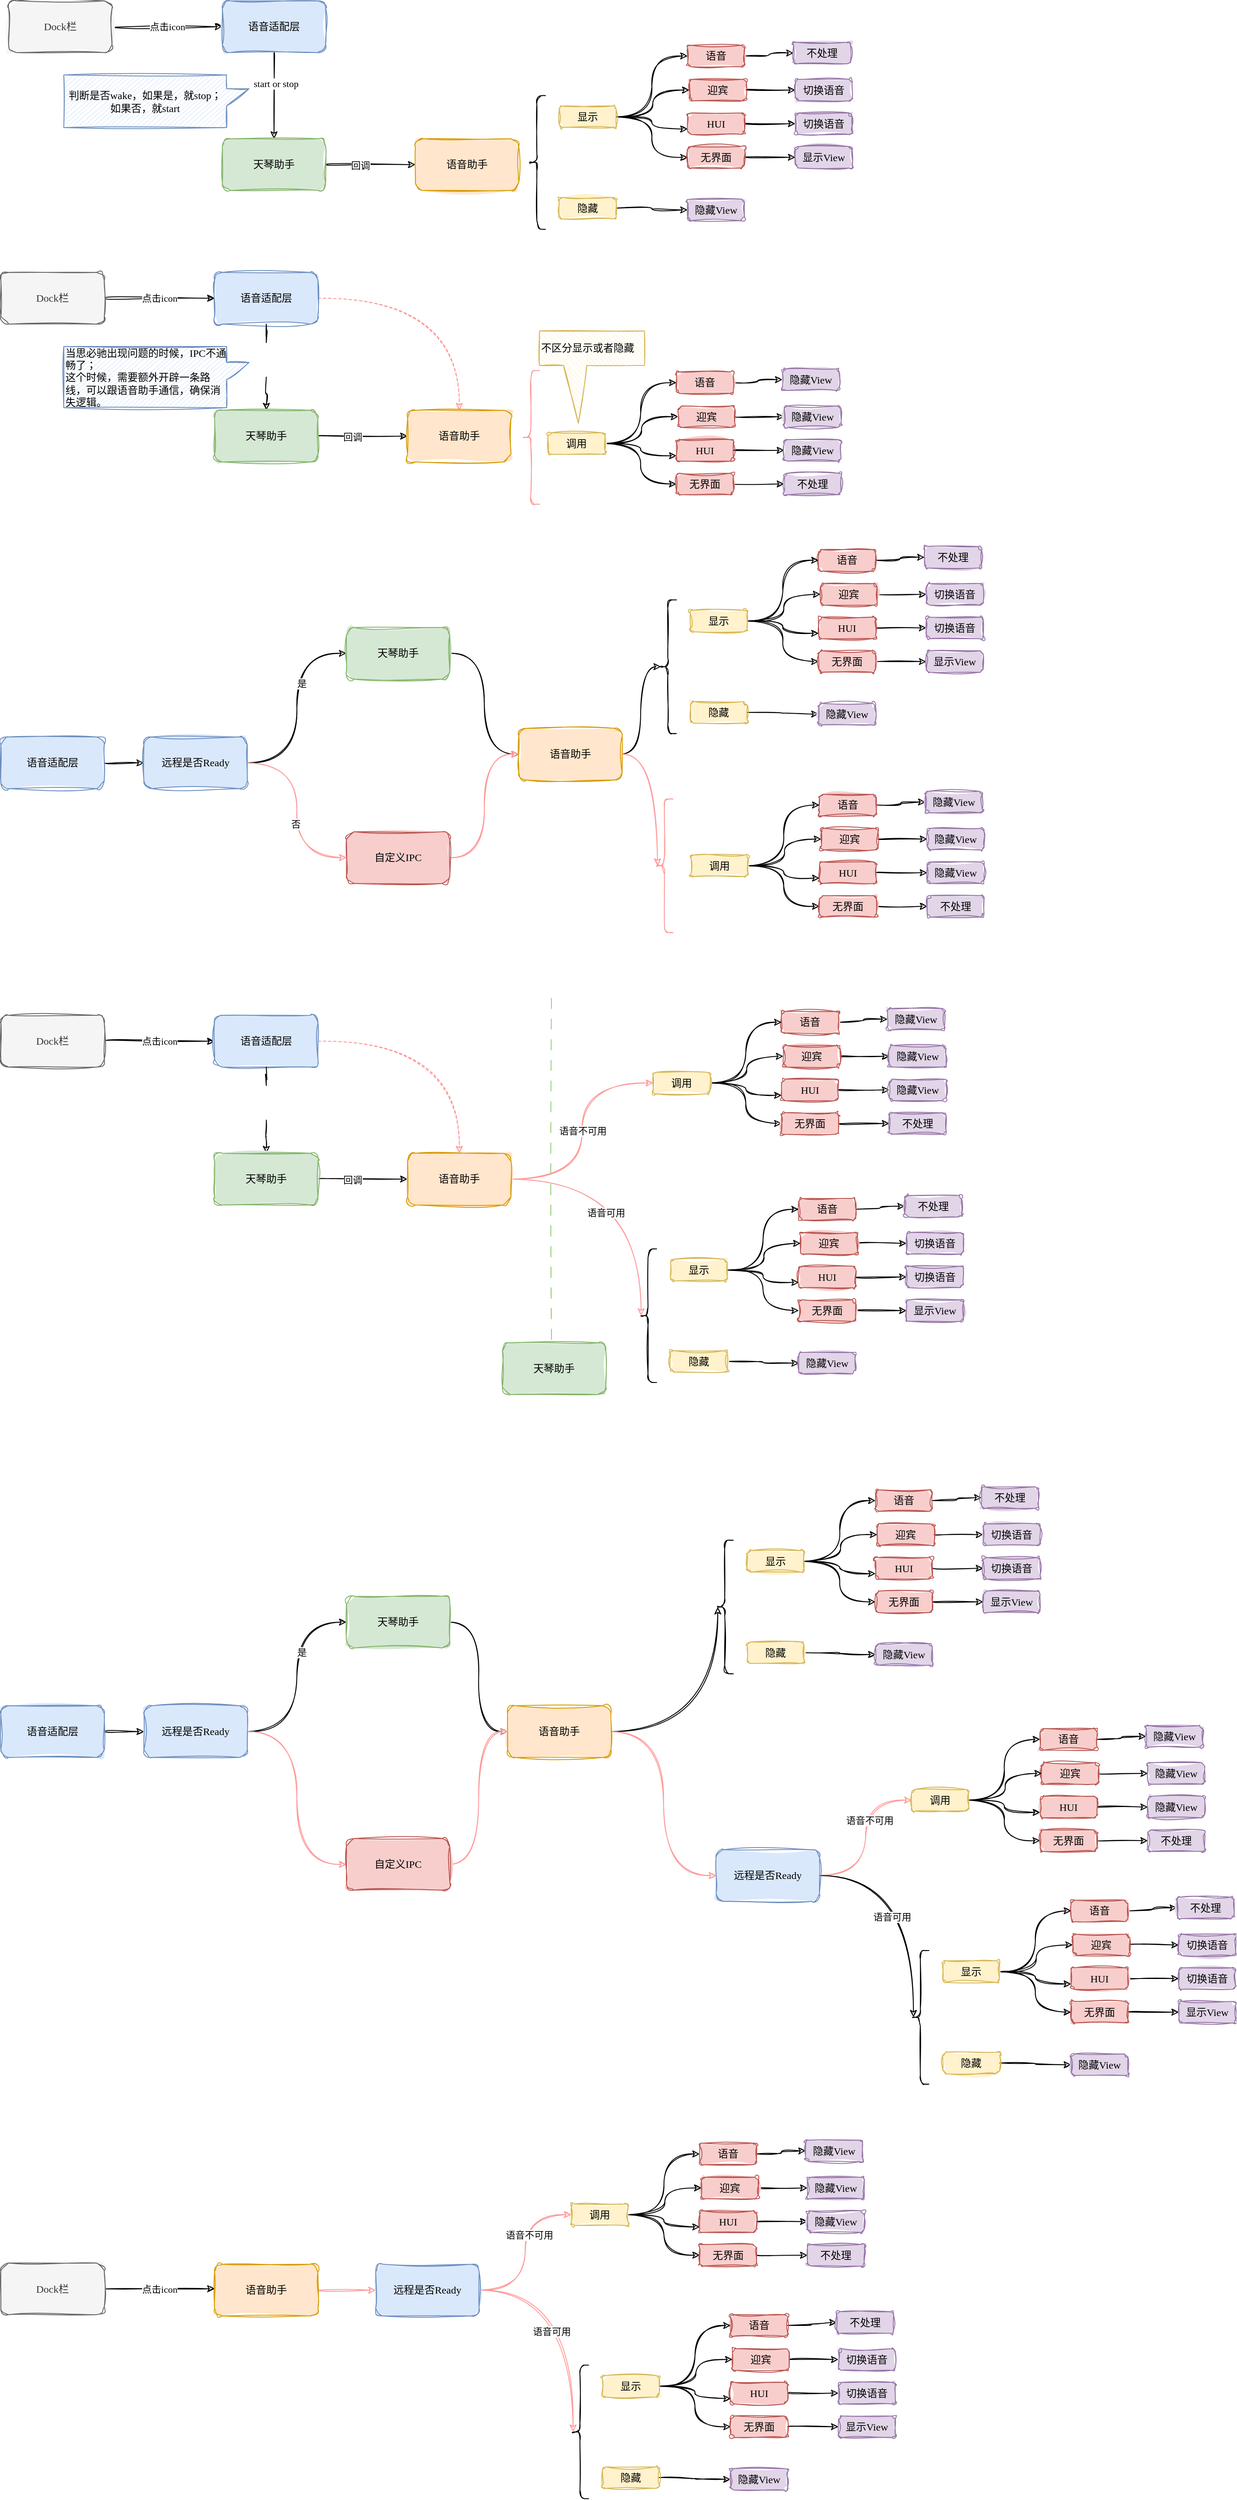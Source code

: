 <mxfile version="20.8.23" type="github">
  <diagram name="第 1 页" id="yL9H_qhpLR_tQB5QavoR">
    <mxGraphModel dx="1502" dy="678" grid="0" gridSize="10" guides="1" tooltips="1" connect="1" arrows="1" fold="1" page="0" pageScale="1" pageWidth="827" pageHeight="1169" math="0" shadow="0">
      <root>
        <mxCell id="0" />
        <mxCell id="1" parent="0" />
        <mxCell id="fH1kUX0DgGbrLvZ_6lLT-5" value="点击icon" style="edgeStyle=orthogonalEdgeStyle;orthogonalLoop=1;jettySize=auto;html=1;exitX=1;exitY=0.5;exitDx=0;exitDy=0;entryX=0;entryY=0.5;entryDx=0;entryDy=0;fontFamily=Comic Sans MS;sketch=1;curveFitting=1;jiggle=2;curved=1;" edge="1" parent="1" source="fH1kUX0DgGbrLvZ_6lLT-1" target="fH1kUX0DgGbrLvZ_6lLT-2">
          <mxGeometry relative="1" as="geometry" />
        </mxCell>
        <mxCell id="fH1kUX0DgGbrLvZ_6lLT-1" value="Dock栏" style="rounded=1;whiteSpace=wrap;html=1;sketch=1;curveFitting=1;jiggle=2;fontFamily=Comic Sans MS;fillColor=#f5f5f5;fontColor=#333333;strokeColor=#666666;fillStyle=solid;" vertex="1" parent="1">
          <mxGeometry x="28" y="216" width="120" height="60" as="geometry" />
        </mxCell>
        <mxCell id="fH1kUX0DgGbrLvZ_6lLT-6" style="edgeStyle=orthogonalEdgeStyle;curved=1;sketch=1;orthogonalLoop=1;jettySize=auto;html=1;exitX=0.5;exitY=1;exitDx=0;exitDy=0;fontFamily=Comic Sans MS;" edge="1" parent="1" source="fH1kUX0DgGbrLvZ_6lLT-2" target="fH1kUX0DgGbrLvZ_6lLT-3">
          <mxGeometry relative="1" as="geometry" />
        </mxCell>
        <mxCell id="fH1kUX0DgGbrLvZ_6lLT-7" value="start or stop" style="edgeLabel;html=1;align=center;verticalAlign=middle;resizable=0;points=[];fontFamily=Comic Sans MS;" vertex="1" connectable="0" parent="fH1kUX0DgGbrLvZ_6lLT-6">
          <mxGeometry x="-0.28" y="2" relative="1" as="geometry">
            <mxPoint as="offset" />
          </mxGeometry>
        </mxCell>
        <mxCell id="fH1kUX0DgGbrLvZ_6lLT-2" value="语音适配层" style="rounded=1;whiteSpace=wrap;html=1;sketch=1;curveFitting=1;jiggle=2;fontFamily=Comic Sans MS;fillColor=#dae8fc;strokeColor=#6c8ebf;fillStyle=solid;" vertex="1" parent="1">
          <mxGeometry x="276" y="216" width="120" height="60" as="geometry" />
        </mxCell>
        <mxCell id="fH1kUX0DgGbrLvZ_6lLT-8" style="edgeStyle=orthogonalEdgeStyle;curved=1;sketch=1;orthogonalLoop=1;jettySize=auto;html=1;exitX=1;exitY=0.5;exitDx=0;exitDy=0;entryX=0;entryY=0.5;entryDx=0;entryDy=0;fontFamily=Comic Sans MS;" edge="1" parent="1" source="fH1kUX0DgGbrLvZ_6lLT-3" target="fH1kUX0DgGbrLvZ_6lLT-4">
          <mxGeometry relative="1" as="geometry" />
        </mxCell>
        <mxCell id="fH1kUX0DgGbrLvZ_6lLT-9" value="回调" style="edgeLabel;html=1;align=center;verticalAlign=middle;resizable=0;points=[];fontFamily=Comic Sans MS;" vertex="1" connectable="0" parent="fH1kUX0DgGbrLvZ_6lLT-8">
          <mxGeometry x="-0.231" y="-1" relative="1" as="geometry">
            <mxPoint as="offset" />
          </mxGeometry>
        </mxCell>
        <mxCell id="fH1kUX0DgGbrLvZ_6lLT-3" value="天琴助手" style="rounded=1;whiteSpace=wrap;html=1;sketch=1;curveFitting=1;jiggle=2;fontFamily=Comic Sans MS;fillColor=#d5e8d4;strokeColor=#82b366;fillStyle=solid;" vertex="1" parent="1">
          <mxGeometry x="276" y="376" width="120" height="60" as="geometry" />
        </mxCell>
        <mxCell id="fH1kUX0DgGbrLvZ_6lLT-4" value="语音助手" style="rounded=1;whiteSpace=wrap;html=1;sketch=1;curveFitting=1;jiggle=2;fontFamily=Comic Sans MS;fillColor=#ffe6cc;strokeColor=#d79b00;fillStyle=solid;" vertex="1" parent="1">
          <mxGeometry x="500" y="376" width="120" height="60" as="geometry" />
        </mxCell>
        <mxCell id="fH1kUX0DgGbrLvZ_6lLT-10" value="判断是否wake，如果是，就stop；如果否，就start" style="shape=callout;whiteSpace=wrap;html=1;perimeter=calloutPerimeter;sketch=1;fillStyle=auto;fontFamily=Comic Sans MS;fillColor=#dae8fc;strokeColor=#6c8ebf;direction=north;flipV=1;size=26;position=0.26;position2=0.26;" vertex="1" parent="1">
          <mxGeometry x="92" y="302" width="215" height="61" as="geometry" />
        </mxCell>
        <mxCell id="fH1kUX0DgGbrLvZ_6lLT-12" value="" style="shape=curlyBracket;whiteSpace=wrap;html=1;rounded=1;labelPosition=left;verticalLabelPosition=middle;align=right;verticalAlign=middle;sketch=1;fillStyle=auto;fontFamily=Comic Sans MS;" vertex="1" parent="1">
          <mxGeometry x="631" y="326" width="20" height="155" as="geometry" />
        </mxCell>
        <mxCell id="fH1kUX0DgGbrLvZ_6lLT-102" style="edgeStyle=orthogonalEdgeStyle;curved=1;sketch=1;orthogonalLoop=1;jettySize=auto;html=1;exitX=1;exitY=0.5;exitDx=0;exitDy=0;entryX=0;entryY=0.5;entryDx=0;entryDy=0;strokeColor=#000000;fontFamily=Comic Sans MS;" edge="1" parent="1" source="fH1kUX0DgGbrLvZ_6lLT-13" target="fH1kUX0DgGbrLvZ_6lLT-18">
          <mxGeometry relative="1" as="geometry" />
        </mxCell>
        <mxCell id="fH1kUX0DgGbrLvZ_6lLT-13" value="语音" style="rounded=1;whiteSpace=wrap;html=1;sketch=1;curveFitting=1;jiggle=2;fontFamily=Comic Sans MS;fillColor=#f8cecc;strokeColor=#b85450;fillStyle=solid;" vertex="1" parent="1">
          <mxGeometry x="816" y="267.5" width="66" height="25" as="geometry" />
        </mxCell>
        <mxCell id="fH1kUX0DgGbrLvZ_6lLT-22" style="edgeStyle=orthogonalEdgeStyle;curved=1;sketch=1;orthogonalLoop=1;jettySize=auto;html=1;exitX=1;exitY=0.5;exitDx=0;exitDy=0;fontFamily=Comic Sans MS;" edge="1" parent="1" source="fH1kUX0DgGbrLvZ_6lLT-14" target="fH1kUX0DgGbrLvZ_6lLT-20">
          <mxGeometry relative="1" as="geometry" />
        </mxCell>
        <mxCell id="fH1kUX0DgGbrLvZ_6lLT-14" value="迎宾" style="rounded=1;whiteSpace=wrap;html=1;sketch=1;curveFitting=1;jiggle=2;fontFamily=Comic Sans MS;fillColor=#f8cecc;strokeColor=#b85450;fillStyle=solid;" vertex="1" parent="1">
          <mxGeometry x="818" y="307" width="66" height="25" as="geometry" />
        </mxCell>
        <mxCell id="fH1kUX0DgGbrLvZ_6lLT-25" style="edgeStyle=orthogonalEdgeStyle;curved=1;sketch=1;orthogonalLoop=1;jettySize=auto;html=1;exitX=1;exitY=0.5;exitDx=0;exitDy=0;entryX=0;entryY=0.5;entryDx=0;entryDy=0;fontFamily=Comic Sans MS;" edge="1" parent="1" source="fH1kUX0DgGbrLvZ_6lLT-15" target="fH1kUX0DgGbrLvZ_6lLT-23">
          <mxGeometry relative="1" as="geometry" />
        </mxCell>
        <mxCell id="fH1kUX0DgGbrLvZ_6lLT-15" value="HUI" style="rounded=1;whiteSpace=wrap;html=1;sketch=1;curveFitting=1;jiggle=2;fontFamily=Comic Sans MS;fillColor=#f8cecc;strokeColor=#b85450;fillStyle=solid;" vertex="1" parent="1">
          <mxGeometry x="816" y="346" width="66" height="25" as="geometry" />
        </mxCell>
        <mxCell id="fH1kUX0DgGbrLvZ_6lLT-18" value="不处理" style="rounded=1;whiteSpace=wrap;html=1;sketch=1;curveFitting=1;jiggle=2;fontFamily=Comic Sans MS;fillColor=#e1d5e7;strokeColor=#9673a6;fillStyle=solid;" vertex="1" parent="1">
          <mxGeometry x="939" y="264" width="66" height="25" as="geometry" />
        </mxCell>
        <mxCell id="fH1kUX0DgGbrLvZ_6lLT-20" value="切换语音" style="rounded=1;whiteSpace=wrap;html=1;sketch=1;curveFitting=1;jiggle=2;fontFamily=Comic Sans MS;fillColor=#e1d5e7;strokeColor=#9673a6;fillStyle=solid;" vertex="1" parent="1">
          <mxGeometry x="941" y="307" width="66" height="25" as="geometry" />
        </mxCell>
        <mxCell id="fH1kUX0DgGbrLvZ_6lLT-23" value="切换语音" style="rounded=1;whiteSpace=wrap;html=1;sketch=1;curveFitting=1;jiggle=2;fontFamily=Comic Sans MS;fillColor=#e1d5e7;strokeColor=#9673a6;fillStyle=solid;" vertex="1" parent="1">
          <mxGeometry x="941" y="346" width="66" height="25" as="geometry" />
        </mxCell>
        <mxCell id="fH1kUX0DgGbrLvZ_6lLT-27" value="点击icon" style="edgeStyle=orthogonalEdgeStyle;orthogonalLoop=1;jettySize=auto;html=1;exitX=1;exitY=0.5;exitDx=0;exitDy=0;entryX=0;entryY=0.5;entryDx=0;entryDy=0;fontFamily=Comic Sans MS;sketch=1;curveFitting=1;jiggle=2;curved=1;" edge="1" parent="1" source="fH1kUX0DgGbrLvZ_6lLT-28" target="fH1kUX0DgGbrLvZ_6lLT-31">
          <mxGeometry relative="1" as="geometry" />
        </mxCell>
        <mxCell id="fH1kUX0DgGbrLvZ_6lLT-28" value="Dock栏" style="rounded=1;whiteSpace=wrap;html=1;sketch=1;curveFitting=1;jiggle=2;fontFamily=Comic Sans MS;fillColor=#f5f5f5;fontColor=#333333;strokeColor=#666666;fillStyle=solid;" vertex="1" parent="1">
          <mxGeometry x="19" y="531" width="120" height="60" as="geometry" />
        </mxCell>
        <mxCell id="fH1kUX0DgGbrLvZ_6lLT-29" style="edgeStyle=orthogonalEdgeStyle;curved=1;sketch=1;orthogonalLoop=1;jettySize=auto;html=1;exitX=0.5;exitY=1;exitDx=0;exitDy=0;fontFamily=Comic Sans MS;startArrow=none;" edge="1" parent="1" source="fH1kUX0DgGbrLvZ_6lLT-66" target="fH1kUX0DgGbrLvZ_6lLT-34">
          <mxGeometry relative="1" as="geometry" />
        </mxCell>
        <mxCell id="fH1kUX0DgGbrLvZ_6lLT-50" style="edgeStyle=orthogonalEdgeStyle;curved=1;sketch=1;orthogonalLoop=1;jettySize=auto;html=1;exitX=1;exitY=0.5;exitDx=0;exitDy=0;entryX=0.5;entryY=0;entryDx=0;entryDy=0;fontFamily=Comic Sans MS;dashed=1;fillColor=#f8cecc;strokeColor=#FF9999;" edge="1" parent="1" source="fH1kUX0DgGbrLvZ_6lLT-31" target="fH1kUX0DgGbrLvZ_6lLT-35">
          <mxGeometry relative="1" as="geometry" />
        </mxCell>
        <mxCell id="fH1kUX0DgGbrLvZ_6lLT-31" value="语音适配层" style="rounded=1;whiteSpace=wrap;html=1;sketch=1;curveFitting=1;jiggle=2;fontFamily=Comic Sans MS;fillColor=#dae8fc;strokeColor=#6c8ebf;fillStyle=solid;" vertex="1" parent="1">
          <mxGeometry x="267" y="531" width="120" height="60" as="geometry" />
        </mxCell>
        <mxCell id="fH1kUX0DgGbrLvZ_6lLT-32" style="edgeStyle=orthogonalEdgeStyle;curved=1;sketch=1;orthogonalLoop=1;jettySize=auto;html=1;exitX=1;exitY=0.5;exitDx=0;exitDy=0;entryX=0;entryY=0.5;entryDx=0;entryDy=0;fontFamily=Comic Sans MS;" edge="1" parent="1" source="fH1kUX0DgGbrLvZ_6lLT-34" target="fH1kUX0DgGbrLvZ_6lLT-35">
          <mxGeometry relative="1" as="geometry" />
        </mxCell>
        <mxCell id="fH1kUX0DgGbrLvZ_6lLT-33" value="回调" style="edgeLabel;html=1;align=center;verticalAlign=middle;resizable=0;points=[];fontFamily=Comic Sans MS;" vertex="1" connectable="0" parent="fH1kUX0DgGbrLvZ_6lLT-32">
          <mxGeometry x="-0.231" y="-1" relative="1" as="geometry">
            <mxPoint as="offset" />
          </mxGeometry>
        </mxCell>
        <mxCell id="fH1kUX0DgGbrLvZ_6lLT-34" value="天琴助手" style="rounded=1;whiteSpace=wrap;html=1;sketch=1;curveFitting=1;jiggle=2;fontFamily=Comic Sans MS;fillColor=#d5e8d4;strokeColor=#82b366;fillStyle=solid;" vertex="1" parent="1">
          <mxGeometry x="267" y="691" width="120" height="60" as="geometry" />
        </mxCell>
        <mxCell id="fH1kUX0DgGbrLvZ_6lLT-35" value="语音助手" style="rounded=1;whiteSpace=wrap;html=1;sketch=1;curveFitting=1;jiggle=2;fontFamily=Comic Sans MS;fillColor=#ffe6cc;strokeColor=#d79b00;fillStyle=solid;" vertex="1" parent="1">
          <mxGeometry x="491" y="691" width="120" height="60" as="geometry" />
        </mxCell>
        <mxCell id="fH1kUX0DgGbrLvZ_6lLT-54" value="" style="shape=curlyBracket;whiteSpace=wrap;html=1;rounded=1;labelPosition=left;verticalLabelPosition=middle;align=right;verticalAlign=middle;sketch=1;fillStyle=auto;fontFamily=Comic Sans MS;strokeColor=#FF9999;" vertex="1" parent="1">
          <mxGeometry x="624" y="645" width="20" height="155" as="geometry" />
        </mxCell>
        <mxCell id="fH1kUX0DgGbrLvZ_6lLT-67" value="" style="edgeStyle=orthogonalEdgeStyle;curved=1;sketch=1;orthogonalLoop=1;jettySize=auto;html=1;exitX=0.5;exitY=1;exitDx=0;exitDy=0;fontFamily=Comic Sans MS;endArrow=none;" edge="1" parent="1" source="fH1kUX0DgGbrLvZ_6lLT-31" target="fH1kUX0DgGbrLvZ_6lLT-66">
          <mxGeometry relative="1" as="geometry">
            <mxPoint x="327" y="591" as="sourcePoint" />
            <mxPoint x="327" y="691" as="targetPoint" />
          </mxGeometry>
        </mxCell>
        <mxCell id="fH1kUX0DgGbrLvZ_6lLT-66" value="" style="shape=image;html=1;verticalAlign=top;verticalLabelPosition=bottom;labelBackgroundColor=#ffffff;imageAspect=0;aspect=fixed;image=https://cdn2.iconfinder.com/data/icons/essential-web-1-1/50/close-cross-error-wrong-reject-128.png;sketch=1;fillStyle=auto;fontFamily=Comic Sans MS;" vertex="1" parent="1">
          <mxGeometry x="307" y="612.5" width="40" height="40" as="geometry" />
        </mxCell>
        <mxCell id="fH1kUX0DgGbrLvZ_6lLT-69" value="当思必驰出现问题的时候，IPC不通畅了；&lt;br&gt;这个时候，需要额外开辟一条路线，可以跟语音助手通信，确保消失逻辑。" style="shape=callout;whiteSpace=wrap;html=1;perimeter=calloutPerimeter;sketch=1;fillStyle=auto;fontFamily=Comic Sans MS;fillColor=#dae8fc;strokeColor=#6c8ebf;direction=north;flipV=1;size=26;position=0.26;position2=0.26;align=left;" vertex="1" parent="1">
          <mxGeometry x="92" y="617" width="215" height="71" as="geometry" />
        </mxCell>
        <mxCell id="fH1kUX0DgGbrLvZ_6lLT-74" style="edgeStyle=orthogonalEdgeStyle;curved=1;sketch=1;orthogonalLoop=1;jettySize=auto;html=1;exitX=1;exitY=0.5;exitDx=0;exitDy=0;entryX=0;entryY=0.5;entryDx=0;entryDy=0;strokeColor=#000000;fontFamily=Comic Sans MS;" edge="1" parent="1" source="fH1kUX0DgGbrLvZ_6lLT-70" target="fH1kUX0DgGbrLvZ_6lLT-71">
          <mxGeometry relative="1" as="geometry" />
        </mxCell>
        <mxCell id="fH1kUX0DgGbrLvZ_6lLT-70" value="语音适配层" style="rounded=1;whiteSpace=wrap;html=1;sketch=1;curveFitting=1;jiggle=2;fontFamily=Comic Sans MS;fillColor=#dae8fc;strokeColor=#6c8ebf;fillStyle=solid;" vertex="1" parent="1">
          <mxGeometry x="19" y="1070" width="120" height="60" as="geometry" />
        </mxCell>
        <mxCell id="fH1kUX0DgGbrLvZ_6lLT-75" style="edgeStyle=orthogonalEdgeStyle;curved=1;sketch=1;orthogonalLoop=1;jettySize=auto;html=1;exitX=1;exitY=0.5;exitDx=0;exitDy=0;entryX=0;entryY=0.5;entryDx=0;entryDy=0;strokeColor=#000000;fontFamily=Comic Sans MS;" edge="1" parent="1" source="fH1kUX0DgGbrLvZ_6lLT-71" target="fH1kUX0DgGbrLvZ_6lLT-72">
          <mxGeometry relative="1" as="geometry" />
        </mxCell>
        <mxCell id="fH1kUX0DgGbrLvZ_6lLT-77" value="是" style="edgeLabel;html=1;align=center;verticalAlign=middle;resizable=0;points=[];fontFamily=Comic Sans MS;" vertex="1" connectable="0" parent="fH1kUX0DgGbrLvZ_6lLT-75">
          <mxGeometry x="0.247" y="-5" relative="1" as="geometry">
            <mxPoint y="1" as="offset" />
          </mxGeometry>
        </mxCell>
        <mxCell id="fH1kUX0DgGbrLvZ_6lLT-377" style="edgeStyle=orthogonalEdgeStyle;curved=1;sketch=1;orthogonalLoop=1;jettySize=auto;html=1;exitX=1;exitY=0.5;exitDx=0;exitDy=0;entryX=0;entryY=0.5;entryDx=0;entryDy=0;strokeColor=#FF9999;fontFamily=Comic Sans MS;" edge="1" parent="1" source="fH1kUX0DgGbrLvZ_6lLT-71" target="fH1kUX0DgGbrLvZ_6lLT-376">
          <mxGeometry relative="1" as="geometry" />
        </mxCell>
        <mxCell id="fH1kUX0DgGbrLvZ_6lLT-378" value="否" style="edgeLabel;html=1;align=center;verticalAlign=middle;resizable=0;points=[];fontFamily=Comic Sans MS;" vertex="1" connectable="0" parent="fH1kUX0DgGbrLvZ_6lLT-377">
          <mxGeometry x="0.136" y="-2" relative="1" as="geometry">
            <mxPoint as="offset" />
          </mxGeometry>
        </mxCell>
        <mxCell id="fH1kUX0DgGbrLvZ_6lLT-71" value="远程是否Ready" style="rounded=1;whiteSpace=wrap;html=1;sketch=1;curveFitting=1;jiggle=2;fontFamily=Comic Sans MS;fillColor=#dae8fc;strokeColor=#6c8ebf;fillStyle=solid;" vertex="1" parent="1">
          <mxGeometry x="185" y="1070" width="120" height="60" as="geometry" />
        </mxCell>
        <mxCell id="fH1kUX0DgGbrLvZ_6lLT-379" style="edgeStyle=orthogonalEdgeStyle;curved=1;sketch=1;orthogonalLoop=1;jettySize=auto;html=1;exitX=1;exitY=0.5;exitDx=0;exitDy=0;entryX=0;entryY=0.5;entryDx=0;entryDy=0;strokeColor=#000000;fontFamily=Comic Sans MS;" edge="1" parent="1" source="fH1kUX0DgGbrLvZ_6lLT-72" target="fH1kUX0DgGbrLvZ_6lLT-73">
          <mxGeometry relative="1" as="geometry" />
        </mxCell>
        <mxCell id="fH1kUX0DgGbrLvZ_6lLT-72" value="天琴助手" style="rounded=1;whiteSpace=wrap;html=1;sketch=1;curveFitting=1;jiggle=2;fontFamily=Comic Sans MS;fillColor=#d5e8d4;strokeColor=#82b366;fillStyle=solid;" vertex="1" parent="1">
          <mxGeometry x="420" y="943" width="120" height="60" as="geometry" />
        </mxCell>
        <mxCell id="fH1kUX0DgGbrLvZ_6lLT-381" style="edgeStyle=orthogonalEdgeStyle;curved=1;sketch=1;orthogonalLoop=1;jettySize=auto;html=1;exitX=1;exitY=0.5;exitDx=0;exitDy=0;entryX=0.1;entryY=0.5;entryDx=0;entryDy=0;entryPerimeter=0;strokeColor=#000000;fontFamily=Comic Sans MS;" edge="1" parent="1" source="fH1kUX0DgGbrLvZ_6lLT-73" target="fH1kUX0DgGbrLvZ_6lLT-113">
          <mxGeometry relative="1" as="geometry" />
        </mxCell>
        <mxCell id="fH1kUX0DgGbrLvZ_6lLT-382" style="edgeStyle=orthogonalEdgeStyle;curved=1;sketch=1;orthogonalLoop=1;jettySize=auto;html=1;exitX=1;exitY=0.5;exitDx=0;exitDy=0;entryX=0.1;entryY=0.5;entryDx=0;entryDy=0;entryPerimeter=0;strokeColor=#FF9999;fontFamily=Comic Sans MS;" edge="1" parent="1" source="fH1kUX0DgGbrLvZ_6lLT-73" target="fH1kUX0DgGbrLvZ_6lLT-78">
          <mxGeometry relative="1" as="geometry" />
        </mxCell>
        <mxCell id="fH1kUX0DgGbrLvZ_6lLT-73" value="语音助手" style="rounded=1;whiteSpace=wrap;html=1;sketch=1;curveFitting=1;jiggle=2;fontFamily=Comic Sans MS;fillColor=#ffe6cc;strokeColor=#d79b00;fillStyle=solid;" vertex="1" parent="1">
          <mxGeometry x="620" y="1060" width="120" height="60" as="geometry" />
        </mxCell>
        <mxCell id="fH1kUX0DgGbrLvZ_6lLT-78" value="" style="shape=curlyBracket;whiteSpace=wrap;html=1;rounded=1;labelPosition=left;verticalLabelPosition=middle;align=right;verticalAlign=middle;sketch=1;fillStyle=auto;fontFamily=Comic Sans MS;strokeColor=#FF9999;" vertex="1" parent="1">
          <mxGeometry x="779" y="1142" width="20" height="155" as="geometry" />
        </mxCell>
        <mxCell id="fH1kUX0DgGbrLvZ_6lLT-103" style="edgeStyle=orthogonalEdgeStyle;curved=1;sketch=1;orthogonalLoop=1;jettySize=auto;html=1;exitX=1;exitY=0.5;exitDx=0;exitDy=0;entryX=0;entryY=0.5;entryDx=0;entryDy=0;strokeColor=#000000;fontFamily=Comic Sans MS;" edge="1" parent="1" source="fH1kUX0DgGbrLvZ_6lLT-100" target="fH1kUX0DgGbrLvZ_6lLT-13">
          <mxGeometry relative="1" as="geometry" />
        </mxCell>
        <mxCell id="fH1kUX0DgGbrLvZ_6lLT-104" style="edgeStyle=orthogonalEdgeStyle;curved=1;sketch=1;orthogonalLoop=1;jettySize=auto;html=1;exitX=1;exitY=0.5;exitDx=0;exitDy=0;entryX=0;entryY=0.5;entryDx=0;entryDy=0;strokeColor=#000000;fontFamily=Comic Sans MS;" edge="1" parent="1" source="fH1kUX0DgGbrLvZ_6lLT-100" target="fH1kUX0DgGbrLvZ_6lLT-14">
          <mxGeometry relative="1" as="geometry" />
        </mxCell>
        <mxCell id="fH1kUX0DgGbrLvZ_6lLT-105" style="edgeStyle=orthogonalEdgeStyle;curved=1;sketch=1;orthogonalLoop=1;jettySize=auto;html=1;exitX=1;exitY=0.5;exitDx=0;exitDy=0;entryX=0;entryY=0.75;entryDx=0;entryDy=0;strokeColor=#000000;fontFamily=Comic Sans MS;" edge="1" parent="1" source="fH1kUX0DgGbrLvZ_6lLT-100" target="fH1kUX0DgGbrLvZ_6lLT-15">
          <mxGeometry relative="1" as="geometry" />
        </mxCell>
        <mxCell id="fH1kUX0DgGbrLvZ_6lLT-109" style="edgeStyle=orthogonalEdgeStyle;curved=1;sketch=1;orthogonalLoop=1;jettySize=auto;html=1;exitX=1;exitY=0.5;exitDx=0;exitDy=0;entryX=0;entryY=0.5;entryDx=0;entryDy=0;strokeColor=#000000;fontFamily=Comic Sans MS;" edge="1" parent="1" source="fH1kUX0DgGbrLvZ_6lLT-100" target="fH1kUX0DgGbrLvZ_6lLT-108">
          <mxGeometry relative="1" as="geometry" />
        </mxCell>
        <mxCell id="fH1kUX0DgGbrLvZ_6lLT-100" value="显示" style="rounded=1;whiteSpace=wrap;html=1;sketch=1;curveFitting=1;jiggle=2;fontFamily=Comic Sans MS;fillColor=#fff2cc;strokeColor=#d6b656;fillStyle=solid;" vertex="1" parent="1">
          <mxGeometry x="667" y="338" width="66" height="25" as="geometry" />
        </mxCell>
        <mxCell id="fH1kUX0DgGbrLvZ_6lLT-112" style="edgeStyle=orthogonalEdgeStyle;curved=1;sketch=1;orthogonalLoop=1;jettySize=auto;html=1;exitX=1;exitY=0.5;exitDx=0;exitDy=0;strokeColor=#000000;fontFamily=Comic Sans MS;" edge="1" parent="1" source="fH1kUX0DgGbrLvZ_6lLT-101" target="fH1kUX0DgGbrLvZ_6lLT-106">
          <mxGeometry relative="1" as="geometry" />
        </mxCell>
        <mxCell id="fH1kUX0DgGbrLvZ_6lLT-101" value="隐藏" style="rounded=1;whiteSpace=wrap;html=1;sketch=1;curveFitting=1;jiggle=2;fontFamily=Comic Sans MS;fillColor=#fff2cc;strokeColor=#d6b656;fillStyle=solid;" vertex="1" parent="1">
          <mxGeometry x="667" y="444" width="66" height="25" as="geometry" />
        </mxCell>
        <mxCell id="fH1kUX0DgGbrLvZ_6lLT-106" value="隐藏View" style="rounded=1;whiteSpace=wrap;html=1;sketch=1;curveFitting=1;jiggle=2;fontFamily=Comic Sans MS;fillColor=#e1d5e7;strokeColor=#9673a6;fillStyle=solid;" vertex="1" parent="1">
          <mxGeometry x="816" y="446" width="66" height="25" as="geometry" />
        </mxCell>
        <mxCell id="fH1kUX0DgGbrLvZ_6lLT-111" style="edgeStyle=orthogonalEdgeStyle;curved=1;sketch=1;orthogonalLoop=1;jettySize=auto;html=1;exitX=1;exitY=0.5;exitDx=0;exitDy=0;strokeColor=#000000;fontFamily=Comic Sans MS;" edge="1" parent="1" source="fH1kUX0DgGbrLvZ_6lLT-108" target="fH1kUX0DgGbrLvZ_6lLT-110">
          <mxGeometry relative="1" as="geometry" />
        </mxCell>
        <mxCell id="fH1kUX0DgGbrLvZ_6lLT-108" value="无界面" style="rounded=1;whiteSpace=wrap;html=1;sketch=1;curveFitting=1;jiggle=2;fontFamily=Comic Sans MS;fillColor=#f8cecc;strokeColor=#b85450;fillStyle=solid;" vertex="1" parent="1">
          <mxGeometry x="816" y="385" width="66" height="25" as="geometry" />
        </mxCell>
        <mxCell id="fH1kUX0DgGbrLvZ_6lLT-110" value="显示View" style="rounded=1;whiteSpace=wrap;html=1;sketch=1;curveFitting=1;jiggle=2;fontFamily=Comic Sans MS;fillColor=#e1d5e7;strokeColor=#9673a6;fillStyle=solid;" vertex="1" parent="1">
          <mxGeometry x="941" y="385" width="66" height="25" as="geometry" />
        </mxCell>
        <mxCell id="fH1kUX0DgGbrLvZ_6lLT-113" value="" style="shape=curlyBracket;whiteSpace=wrap;html=1;rounded=1;labelPosition=left;verticalLabelPosition=middle;align=right;verticalAlign=middle;sketch=1;fillStyle=auto;fontFamily=Comic Sans MS;" vertex="1" parent="1">
          <mxGeometry x="783" y="911" width="20" height="155" as="geometry" />
        </mxCell>
        <mxCell id="fH1kUX0DgGbrLvZ_6lLT-114" style="edgeStyle=orthogonalEdgeStyle;curved=1;sketch=1;orthogonalLoop=1;jettySize=auto;html=1;exitX=1;exitY=0.5;exitDx=0;exitDy=0;entryX=0;entryY=0.5;entryDx=0;entryDy=0;strokeColor=#000000;fontFamily=Comic Sans MS;" edge="1" parent="1" source="fH1kUX0DgGbrLvZ_6lLT-115" target="fH1kUX0DgGbrLvZ_6lLT-120">
          <mxGeometry relative="1" as="geometry" />
        </mxCell>
        <mxCell id="fH1kUX0DgGbrLvZ_6lLT-115" value="语音" style="rounded=1;whiteSpace=wrap;html=1;sketch=1;curveFitting=1;jiggle=2;fontFamily=Comic Sans MS;fillColor=#f8cecc;strokeColor=#b85450;fillStyle=solid;" vertex="1" parent="1">
          <mxGeometry x="968" y="852.5" width="66" height="25" as="geometry" />
        </mxCell>
        <mxCell id="fH1kUX0DgGbrLvZ_6lLT-116" style="edgeStyle=orthogonalEdgeStyle;curved=1;sketch=1;orthogonalLoop=1;jettySize=auto;html=1;exitX=1;exitY=0.5;exitDx=0;exitDy=0;fontFamily=Comic Sans MS;" edge="1" parent="1" source="fH1kUX0DgGbrLvZ_6lLT-117" target="fH1kUX0DgGbrLvZ_6lLT-121">
          <mxGeometry relative="1" as="geometry" />
        </mxCell>
        <mxCell id="fH1kUX0DgGbrLvZ_6lLT-117" value="迎宾" style="rounded=1;whiteSpace=wrap;html=1;sketch=1;curveFitting=1;jiggle=2;fontFamily=Comic Sans MS;fillColor=#f8cecc;strokeColor=#b85450;fillStyle=solid;" vertex="1" parent="1">
          <mxGeometry x="970" y="892" width="66" height="25" as="geometry" />
        </mxCell>
        <mxCell id="fH1kUX0DgGbrLvZ_6lLT-118" style="edgeStyle=orthogonalEdgeStyle;curved=1;sketch=1;orthogonalLoop=1;jettySize=auto;html=1;exitX=1;exitY=0.5;exitDx=0;exitDy=0;entryX=0;entryY=0.5;entryDx=0;entryDy=0;fontFamily=Comic Sans MS;" edge="1" parent="1" source="fH1kUX0DgGbrLvZ_6lLT-119" target="fH1kUX0DgGbrLvZ_6lLT-122">
          <mxGeometry relative="1" as="geometry" />
        </mxCell>
        <mxCell id="fH1kUX0DgGbrLvZ_6lLT-119" value="HUI" style="rounded=1;whiteSpace=wrap;html=1;sketch=1;curveFitting=1;jiggle=2;fontFamily=Comic Sans MS;fillColor=#f8cecc;strokeColor=#b85450;fillStyle=solid;" vertex="1" parent="1">
          <mxGeometry x="968" y="931" width="66" height="25" as="geometry" />
        </mxCell>
        <mxCell id="fH1kUX0DgGbrLvZ_6lLT-120" value="不处理" style="rounded=1;whiteSpace=wrap;html=1;sketch=1;curveFitting=1;jiggle=2;fontFamily=Comic Sans MS;fillColor=#e1d5e7;strokeColor=#9673a6;fillStyle=solid;" vertex="1" parent="1">
          <mxGeometry x="1091" y="849" width="66" height="25" as="geometry" />
        </mxCell>
        <mxCell id="fH1kUX0DgGbrLvZ_6lLT-121" value="切换语音" style="rounded=1;whiteSpace=wrap;html=1;sketch=1;curveFitting=1;jiggle=2;fontFamily=Comic Sans MS;fillColor=#e1d5e7;strokeColor=#9673a6;fillStyle=solid;" vertex="1" parent="1">
          <mxGeometry x="1093" y="892" width="66" height="25" as="geometry" />
        </mxCell>
        <mxCell id="fH1kUX0DgGbrLvZ_6lLT-122" value="切换语音" style="rounded=1;whiteSpace=wrap;html=1;sketch=1;curveFitting=1;jiggle=2;fontFamily=Comic Sans MS;fillColor=#e1d5e7;strokeColor=#9673a6;fillStyle=solid;" vertex="1" parent="1">
          <mxGeometry x="1093" y="931" width="66" height="25" as="geometry" />
        </mxCell>
        <mxCell id="fH1kUX0DgGbrLvZ_6lLT-123" style="edgeStyle=orthogonalEdgeStyle;curved=1;sketch=1;orthogonalLoop=1;jettySize=auto;html=1;exitX=1;exitY=0.5;exitDx=0;exitDy=0;entryX=0;entryY=0.5;entryDx=0;entryDy=0;strokeColor=#000000;fontFamily=Comic Sans MS;" edge="1" parent="1" source="fH1kUX0DgGbrLvZ_6lLT-127" target="fH1kUX0DgGbrLvZ_6lLT-115">
          <mxGeometry relative="1" as="geometry" />
        </mxCell>
        <mxCell id="fH1kUX0DgGbrLvZ_6lLT-124" style="edgeStyle=orthogonalEdgeStyle;curved=1;sketch=1;orthogonalLoop=1;jettySize=auto;html=1;exitX=1;exitY=0.5;exitDx=0;exitDy=0;entryX=0;entryY=0.5;entryDx=0;entryDy=0;strokeColor=#000000;fontFamily=Comic Sans MS;" edge="1" parent="1" source="fH1kUX0DgGbrLvZ_6lLT-127" target="fH1kUX0DgGbrLvZ_6lLT-117">
          <mxGeometry relative="1" as="geometry" />
        </mxCell>
        <mxCell id="fH1kUX0DgGbrLvZ_6lLT-125" style="edgeStyle=orthogonalEdgeStyle;curved=1;sketch=1;orthogonalLoop=1;jettySize=auto;html=1;exitX=1;exitY=0.5;exitDx=0;exitDy=0;entryX=0;entryY=0.75;entryDx=0;entryDy=0;strokeColor=#000000;fontFamily=Comic Sans MS;" edge="1" parent="1" source="fH1kUX0DgGbrLvZ_6lLT-127" target="fH1kUX0DgGbrLvZ_6lLT-119">
          <mxGeometry relative="1" as="geometry" />
        </mxCell>
        <mxCell id="fH1kUX0DgGbrLvZ_6lLT-126" style="edgeStyle=orthogonalEdgeStyle;curved=1;sketch=1;orthogonalLoop=1;jettySize=auto;html=1;exitX=1;exitY=0.5;exitDx=0;exitDy=0;entryX=0;entryY=0.5;entryDx=0;entryDy=0;strokeColor=#000000;fontFamily=Comic Sans MS;" edge="1" parent="1" source="fH1kUX0DgGbrLvZ_6lLT-127" target="fH1kUX0DgGbrLvZ_6lLT-132">
          <mxGeometry relative="1" as="geometry" />
        </mxCell>
        <mxCell id="fH1kUX0DgGbrLvZ_6lLT-127" value="显示" style="rounded=1;whiteSpace=wrap;html=1;sketch=1;curveFitting=1;jiggle=2;fontFamily=Comic Sans MS;fillColor=#fff2cc;strokeColor=#d6b656;fillStyle=solid;" vertex="1" parent="1">
          <mxGeometry x="819" y="923" width="66" height="25" as="geometry" />
        </mxCell>
        <mxCell id="fH1kUX0DgGbrLvZ_6lLT-128" style="edgeStyle=orthogonalEdgeStyle;curved=1;sketch=1;orthogonalLoop=1;jettySize=auto;html=1;exitX=1;exitY=0.5;exitDx=0;exitDy=0;strokeColor=#000000;fontFamily=Comic Sans MS;" edge="1" parent="1" source="fH1kUX0DgGbrLvZ_6lLT-129" target="fH1kUX0DgGbrLvZ_6lLT-130">
          <mxGeometry relative="1" as="geometry" />
        </mxCell>
        <mxCell id="fH1kUX0DgGbrLvZ_6lLT-129" value="隐藏" style="rounded=1;whiteSpace=wrap;html=1;sketch=1;curveFitting=1;jiggle=2;fontFamily=Comic Sans MS;fillColor=#fff2cc;strokeColor=#d6b656;fillStyle=solid;" vertex="1" parent="1">
          <mxGeometry x="819" y="1029" width="66" height="25" as="geometry" />
        </mxCell>
        <mxCell id="fH1kUX0DgGbrLvZ_6lLT-130" value="隐藏View" style="rounded=1;whiteSpace=wrap;html=1;sketch=1;curveFitting=1;jiggle=2;fontFamily=Comic Sans MS;fillColor=#e1d5e7;strokeColor=#9673a6;fillStyle=solid;" vertex="1" parent="1">
          <mxGeometry x="968" y="1031" width="66" height="25" as="geometry" />
        </mxCell>
        <mxCell id="fH1kUX0DgGbrLvZ_6lLT-131" style="edgeStyle=orthogonalEdgeStyle;curved=1;sketch=1;orthogonalLoop=1;jettySize=auto;html=1;exitX=1;exitY=0.5;exitDx=0;exitDy=0;strokeColor=#000000;fontFamily=Comic Sans MS;" edge="1" parent="1" source="fH1kUX0DgGbrLvZ_6lLT-132" target="fH1kUX0DgGbrLvZ_6lLT-133">
          <mxGeometry relative="1" as="geometry" />
        </mxCell>
        <mxCell id="fH1kUX0DgGbrLvZ_6lLT-132" value="无界面" style="rounded=1;whiteSpace=wrap;html=1;sketch=1;curveFitting=1;jiggle=2;fontFamily=Comic Sans MS;fillColor=#f8cecc;strokeColor=#b85450;fillStyle=solid;" vertex="1" parent="1">
          <mxGeometry x="968" y="970" width="66" height="25" as="geometry" />
        </mxCell>
        <mxCell id="fH1kUX0DgGbrLvZ_6lLT-133" value="显示View" style="rounded=1;whiteSpace=wrap;html=1;sketch=1;curveFitting=1;jiggle=2;fontFamily=Comic Sans MS;fillColor=#e1d5e7;strokeColor=#9673a6;fillStyle=solid;" vertex="1" parent="1">
          <mxGeometry x="1093" y="970" width="66" height="25" as="geometry" />
        </mxCell>
        <mxCell id="fH1kUX0DgGbrLvZ_6lLT-134" style="edgeStyle=orthogonalEdgeStyle;curved=1;sketch=1;orthogonalLoop=1;jettySize=auto;html=1;exitX=1;exitY=0.5;exitDx=0;exitDy=0;entryX=0;entryY=0.5;entryDx=0;entryDy=0;strokeColor=#000000;fontFamily=Comic Sans MS;" edge="1" parent="1" source="fH1kUX0DgGbrLvZ_6lLT-135" target="fH1kUX0DgGbrLvZ_6lLT-140">
          <mxGeometry relative="1" as="geometry" />
        </mxCell>
        <mxCell id="fH1kUX0DgGbrLvZ_6lLT-135" value="语音" style="rounded=1;whiteSpace=wrap;html=1;sketch=1;curveFitting=1;jiggle=2;fontFamily=Comic Sans MS;fillColor=#f8cecc;strokeColor=#b85450;fillStyle=solid;" vertex="1" parent="1">
          <mxGeometry x="803" y="646.5" width="66" height="25" as="geometry" />
        </mxCell>
        <mxCell id="fH1kUX0DgGbrLvZ_6lLT-136" style="edgeStyle=orthogonalEdgeStyle;curved=1;sketch=1;orthogonalLoop=1;jettySize=auto;html=1;exitX=1;exitY=0.5;exitDx=0;exitDy=0;fontFamily=Comic Sans MS;" edge="1" parent="1" source="fH1kUX0DgGbrLvZ_6lLT-137" target="fH1kUX0DgGbrLvZ_6lLT-141">
          <mxGeometry relative="1" as="geometry" />
        </mxCell>
        <mxCell id="fH1kUX0DgGbrLvZ_6lLT-137" value="迎宾" style="rounded=1;whiteSpace=wrap;html=1;sketch=1;curveFitting=1;jiggle=2;fontFamily=Comic Sans MS;fillColor=#f8cecc;strokeColor=#b85450;fillStyle=solid;" vertex="1" parent="1">
          <mxGeometry x="805" y="686" width="66" height="25" as="geometry" />
        </mxCell>
        <mxCell id="fH1kUX0DgGbrLvZ_6lLT-138" style="edgeStyle=orthogonalEdgeStyle;curved=1;sketch=1;orthogonalLoop=1;jettySize=auto;html=1;exitX=1;exitY=0.5;exitDx=0;exitDy=0;entryX=0;entryY=0.5;entryDx=0;entryDy=0;fontFamily=Comic Sans MS;" edge="1" parent="1" source="fH1kUX0DgGbrLvZ_6lLT-139" target="fH1kUX0DgGbrLvZ_6lLT-142">
          <mxGeometry relative="1" as="geometry" />
        </mxCell>
        <mxCell id="fH1kUX0DgGbrLvZ_6lLT-139" value="HUI" style="rounded=1;whiteSpace=wrap;html=1;sketch=1;curveFitting=1;jiggle=2;fontFamily=Comic Sans MS;fillColor=#f8cecc;strokeColor=#b85450;fillStyle=solid;" vertex="1" parent="1">
          <mxGeometry x="803" y="725" width="66" height="25" as="geometry" />
        </mxCell>
        <mxCell id="fH1kUX0DgGbrLvZ_6lLT-140" value="隐藏View" style="rounded=1;whiteSpace=wrap;html=1;sketch=1;curveFitting=1;jiggle=2;fontFamily=Comic Sans MS;fillColor=#e1d5e7;strokeColor=#9673a6;fillStyle=solid;" vertex="1" parent="1">
          <mxGeometry x="926" y="643" width="66" height="25" as="geometry" />
        </mxCell>
        <mxCell id="fH1kUX0DgGbrLvZ_6lLT-141" value="隐藏View" style="rounded=1;whiteSpace=wrap;html=1;sketch=1;curveFitting=1;jiggle=2;fontFamily=Comic Sans MS;fillColor=#e1d5e7;strokeColor=#9673a6;fillStyle=solid;" vertex="1" parent="1">
          <mxGeometry x="928" y="686" width="66" height="25" as="geometry" />
        </mxCell>
        <mxCell id="fH1kUX0DgGbrLvZ_6lLT-142" value="隐藏View" style="rounded=1;whiteSpace=wrap;html=1;sketch=1;curveFitting=1;jiggle=2;fontFamily=Comic Sans MS;fillColor=#e1d5e7;strokeColor=#9673a6;fillStyle=solid;" vertex="1" parent="1">
          <mxGeometry x="928" y="725" width="66" height="25" as="geometry" />
        </mxCell>
        <mxCell id="fH1kUX0DgGbrLvZ_6lLT-143" style="edgeStyle=orthogonalEdgeStyle;curved=1;sketch=1;orthogonalLoop=1;jettySize=auto;html=1;exitX=1;exitY=0.5;exitDx=0;exitDy=0;entryX=0;entryY=0.5;entryDx=0;entryDy=0;strokeColor=#000000;fontFamily=Comic Sans MS;" edge="1" parent="1" source="fH1kUX0DgGbrLvZ_6lLT-147" target="fH1kUX0DgGbrLvZ_6lLT-135">
          <mxGeometry relative="1" as="geometry" />
        </mxCell>
        <mxCell id="fH1kUX0DgGbrLvZ_6lLT-144" style="edgeStyle=orthogonalEdgeStyle;curved=1;sketch=1;orthogonalLoop=1;jettySize=auto;html=1;exitX=1;exitY=0.5;exitDx=0;exitDy=0;entryX=0;entryY=0.5;entryDx=0;entryDy=0;strokeColor=#000000;fontFamily=Comic Sans MS;" edge="1" parent="1" source="fH1kUX0DgGbrLvZ_6lLT-147" target="fH1kUX0DgGbrLvZ_6lLT-137">
          <mxGeometry relative="1" as="geometry" />
        </mxCell>
        <mxCell id="fH1kUX0DgGbrLvZ_6lLT-145" style="edgeStyle=orthogonalEdgeStyle;curved=1;sketch=1;orthogonalLoop=1;jettySize=auto;html=1;exitX=1;exitY=0.5;exitDx=0;exitDy=0;entryX=0;entryY=0.75;entryDx=0;entryDy=0;strokeColor=#000000;fontFamily=Comic Sans MS;" edge="1" parent="1" source="fH1kUX0DgGbrLvZ_6lLT-147" target="fH1kUX0DgGbrLvZ_6lLT-139">
          <mxGeometry relative="1" as="geometry" />
        </mxCell>
        <mxCell id="fH1kUX0DgGbrLvZ_6lLT-146" style="edgeStyle=orthogonalEdgeStyle;curved=1;sketch=1;orthogonalLoop=1;jettySize=auto;html=1;exitX=1;exitY=0.5;exitDx=0;exitDy=0;entryX=0;entryY=0.5;entryDx=0;entryDy=0;strokeColor=#000000;fontFamily=Comic Sans MS;" edge="1" parent="1" source="fH1kUX0DgGbrLvZ_6lLT-147" target="fH1kUX0DgGbrLvZ_6lLT-149">
          <mxGeometry relative="1" as="geometry" />
        </mxCell>
        <mxCell id="fH1kUX0DgGbrLvZ_6lLT-147" value="调用" style="rounded=1;whiteSpace=wrap;html=1;sketch=1;curveFitting=1;jiggle=2;fontFamily=Comic Sans MS;fillColor=#fff2cc;strokeColor=#d6b656;fillStyle=solid;" vertex="1" parent="1">
          <mxGeometry x="654" y="717" width="66" height="25" as="geometry" />
        </mxCell>
        <mxCell id="fH1kUX0DgGbrLvZ_6lLT-148" style="edgeStyle=orthogonalEdgeStyle;curved=1;sketch=1;orthogonalLoop=1;jettySize=auto;html=1;exitX=1;exitY=0.5;exitDx=0;exitDy=0;strokeColor=#000000;fontFamily=Comic Sans MS;" edge="1" parent="1" source="fH1kUX0DgGbrLvZ_6lLT-149" target="fH1kUX0DgGbrLvZ_6lLT-150">
          <mxGeometry relative="1" as="geometry" />
        </mxCell>
        <mxCell id="fH1kUX0DgGbrLvZ_6lLT-149" value="无界面" style="rounded=1;whiteSpace=wrap;html=1;sketch=1;curveFitting=1;jiggle=2;fontFamily=Comic Sans MS;fillColor=#f8cecc;strokeColor=#b85450;fillStyle=solid;" vertex="1" parent="1">
          <mxGeometry x="803" y="764" width="66" height="25" as="geometry" />
        </mxCell>
        <mxCell id="fH1kUX0DgGbrLvZ_6lLT-150" value="不处理" style="rounded=1;whiteSpace=wrap;html=1;sketch=1;curveFitting=1;jiggle=2;fontFamily=Comic Sans MS;fillColor=#e1d5e7;strokeColor=#9673a6;fillStyle=solid;" vertex="1" parent="1">
          <mxGeometry x="928" y="764" width="66" height="25" as="geometry" />
        </mxCell>
        <mxCell id="fH1kUX0DgGbrLvZ_6lLT-151" style="edgeStyle=orthogonalEdgeStyle;curved=1;sketch=1;orthogonalLoop=1;jettySize=auto;html=1;exitX=1;exitY=0.5;exitDx=0;exitDy=0;entryX=0;entryY=0.5;entryDx=0;entryDy=0;strokeColor=#000000;fontFamily=Comic Sans MS;" edge="1" parent="1" source="fH1kUX0DgGbrLvZ_6lLT-152" target="fH1kUX0DgGbrLvZ_6lLT-157">
          <mxGeometry relative="1" as="geometry" />
        </mxCell>
        <mxCell id="fH1kUX0DgGbrLvZ_6lLT-152" value="语音" style="rounded=1;whiteSpace=wrap;html=1;sketch=1;curveFitting=1;jiggle=2;fontFamily=Comic Sans MS;fillColor=#f8cecc;strokeColor=#b85450;fillStyle=solid;" vertex="1" parent="1">
          <mxGeometry x="969" y="1136.5" width="66" height="25" as="geometry" />
        </mxCell>
        <mxCell id="fH1kUX0DgGbrLvZ_6lLT-153" style="edgeStyle=orthogonalEdgeStyle;curved=1;sketch=1;orthogonalLoop=1;jettySize=auto;html=1;exitX=1;exitY=0.5;exitDx=0;exitDy=0;fontFamily=Comic Sans MS;" edge="1" parent="1" source="fH1kUX0DgGbrLvZ_6lLT-154" target="fH1kUX0DgGbrLvZ_6lLT-158">
          <mxGeometry relative="1" as="geometry" />
        </mxCell>
        <mxCell id="fH1kUX0DgGbrLvZ_6lLT-154" value="迎宾" style="rounded=1;whiteSpace=wrap;html=1;sketch=1;curveFitting=1;jiggle=2;fontFamily=Comic Sans MS;fillColor=#f8cecc;strokeColor=#b85450;fillStyle=solid;" vertex="1" parent="1">
          <mxGeometry x="971" y="1176" width="66" height="25" as="geometry" />
        </mxCell>
        <mxCell id="fH1kUX0DgGbrLvZ_6lLT-155" style="edgeStyle=orthogonalEdgeStyle;curved=1;sketch=1;orthogonalLoop=1;jettySize=auto;html=1;exitX=1;exitY=0.5;exitDx=0;exitDy=0;entryX=0;entryY=0.5;entryDx=0;entryDy=0;fontFamily=Comic Sans MS;" edge="1" parent="1" source="fH1kUX0DgGbrLvZ_6lLT-156" target="fH1kUX0DgGbrLvZ_6lLT-159">
          <mxGeometry relative="1" as="geometry" />
        </mxCell>
        <mxCell id="fH1kUX0DgGbrLvZ_6lLT-156" value="HUI" style="rounded=1;whiteSpace=wrap;html=1;sketch=1;curveFitting=1;jiggle=2;fontFamily=Comic Sans MS;fillColor=#f8cecc;strokeColor=#b85450;fillStyle=solid;" vertex="1" parent="1">
          <mxGeometry x="969" y="1215" width="66" height="25" as="geometry" />
        </mxCell>
        <mxCell id="fH1kUX0DgGbrLvZ_6lLT-157" value="隐藏View" style="rounded=1;whiteSpace=wrap;html=1;sketch=1;curveFitting=1;jiggle=2;fontFamily=Comic Sans MS;fillColor=#e1d5e7;strokeColor=#9673a6;fillStyle=solid;" vertex="1" parent="1">
          <mxGeometry x="1092" y="1133" width="66" height="25" as="geometry" />
        </mxCell>
        <mxCell id="fH1kUX0DgGbrLvZ_6lLT-158" value="隐藏View" style="rounded=1;whiteSpace=wrap;html=1;sketch=1;curveFitting=1;jiggle=2;fontFamily=Comic Sans MS;fillColor=#e1d5e7;strokeColor=#9673a6;fillStyle=solid;" vertex="1" parent="1">
          <mxGeometry x="1094" y="1176" width="66" height="25" as="geometry" />
        </mxCell>
        <mxCell id="fH1kUX0DgGbrLvZ_6lLT-159" value="隐藏View" style="rounded=1;whiteSpace=wrap;html=1;sketch=1;curveFitting=1;jiggle=2;fontFamily=Comic Sans MS;fillColor=#e1d5e7;strokeColor=#9673a6;fillStyle=solid;" vertex="1" parent="1">
          <mxGeometry x="1094" y="1215" width="66" height="25" as="geometry" />
        </mxCell>
        <mxCell id="fH1kUX0DgGbrLvZ_6lLT-160" style="edgeStyle=orthogonalEdgeStyle;curved=1;sketch=1;orthogonalLoop=1;jettySize=auto;html=1;exitX=1;exitY=0.5;exitDx=0;exitDy=0;entryX=0;entryY=0.5;entryDx=0;entryDy=0;strokeColor=#000000;fontFamily=Comic Sans MS;" edge="1" parent="1" source="fH1kUX0DgGbrLvZ_6lLT-164" target="fH1kUX0DgGbrLvZ_6lLT-152">
          <mxGeometry relative="1" as="geometry" />
        </mxCell>
        <mxCell id="fH1kUX0DgGbrLvZ_6lLT-161" style="edgeStyle=orthogonalEdgeStyle;curved=1;sketch=1;orthogonalLoop=1;jettySize=auto;html=1;exitX=1;exitY=0.5;exitDx=0;exitDy=0;entryX=0;entryY=0.5;entryDx=0;entryDy=0;strokeColor=#000000;fontFamily=Comic Sans MS;" edge="1" parent="1" source="fH1kUX0DgGbrLvZ_6lLT-164" target="fH1kUX0DgGbrLvZ_6lLT-154">
          <mxGeometry relative="1" as="geometry" />
        </mxCell>
        <mxCell id="fH1kUX0DgGbrLvZ_6lLT-162" style="edgeStyle=orthogonalEdgeStyle;curved=1;sketch=1;orthogonalLoop=1;jettySize=auto;html=1;exitX=1;exitY=0.5;exitDx=0;exitDy=0;entryX=0;entryY=0.75;entryDx=0;entryDy=0;strokeColor=#000000;fontFamily=Comic Sans MS;" edge="1" parent="1" source="fH1kUX0DgGbrLvZ_6lLT-164" target="fH1kUX0DgGbrLvZ_6lLT-156">
          <mxGeometry relative="1" as="geometry" />
        </mxCell>
        <mxCell id="fH1kUX0DgGbrLvZ_6lLT-163" style="edgeStyle=orthogonalEdgeStyle;curved=1;sketch=1;orthogonalLoop=1;jettySize=auto;html=1;exitX=1;exitY=0.5;exitDx=0;exitDy=0;entryX=0;entryY=0.5;entryDx=0;entryDy=0;strokeColor=#000000;fontFamily=Comic Sans MS;" edge="1" parent="1" source="fH1kUX0DgGbrLvZ_6lLT-164" target="fH1kUX0DgGbrLvZ_6lLT-166">
          <mxGeometry relative="1" as="geometry" />
        </mxCell>
        <mxCell id="fH1kUX0DgGbrLvZ_6lLT-164" value="调用" style="rounded=1;whiteSpace=wrap;html=1;sketch=1;curveFitting=1;jiggle=2;fontFamily=Comic Sans MS;fillColor=#fff2cc;strokeColor=#d6b656;fillStyle=solid;" vertex="1" parent="1">
          <mxGeometry x="820" y="1207" width="66" height="25" as="geometry" />
        </mxCell>
        <mxCell id="fH1kUX0DgGbrLvZ_6lLT-165" style="edgeStyle=orthogonalEdgeStyle;curved=1;sketch=1;orthogonalLoop=1;jettySize=auto;html=1;exitX=1;exitY=0.5;exitDx=0;exitDy=0;strokeColor=#000000;fontFamily=Comic Sans MS;" edge="1" parent="1" source="fH1kUX0DgGbrLvZ_6lLT-166" target="fH1kUX0DgGbrLvZ_6lLT-167">
          <mxGeometry relative="1" as="geometry" />
        </mxCell>
        <mxCell id="fH1kUX0DgGbrLvZ_6lLT-166" value="无界面" style="rounded=1;whiteSpace=wrap;html=1;sketch=1;curveFitting=1;jiggle=2;fontFamily=Comic Sans MS;fillColor=#f8cecc;strokeColor=#b85450;fillStyle=solid;" vertex="1" parent="1">
          <mxGeometry x="969" y="1254" width="66" height="25" as="geometry" />
        </mxCell>
        <mxCell id="fH1kUX0DgGbrLvZ_6lLT-167" value="不处理" style="rounded=1;whiteSpace=wrap;html=1;sketch=1;curveFitting=1;jiggle=2;fontFamily=Comic Sans MS;fillColor=#e1d5e7;strokeColor=#9673a6;fillStyle=solid;" vertex="1" parent="1">
          <mxGeometry x="1094" y="1254" width="66" height="25" as="geometry" />
        </mxCell>
        <mxCell id="fH1kUX0DgGbrLvZ_6lLT-168" value="不区分显示或者隐藏" style="shape=callout;whiteSpace=wrap;html=1;perimeter=calloutPerimeter;sketch=1;fillStyle=auto;fontFamily=Comic Sans MS;fillColor=#fff2cc;strokeColor=#d6b656;direction=west;flipV=1;size=67;position=0.55;position2=0.63;align=left;base=27;" vertex="1" parent="1">
          <mxGeometry x="644" y="599" width="122" height="107" as="geometry" />
        </mxCell>
        <mxCell id="fH1kUX0DgGbrLvZ_6lLT-169" value="点击icon" style="edgeStyle=orthogonalEdgeStyle;orthogonalLoop=1;jettySize=auto;html=1;exitX=1;exitY=0.5;exitDx=0;exitDy=0;entryX=0;entryY=0.5;entryDx=0;entryDy=0;fontFamily=Comic Sans MS;sketch=1;curveFitting=1;jiggle=2;curved=1;" edge="1" parent="1" source="fH1kUX0DgGbrLvZ_6lLT-170" target="fH1kUX0DgGbrLvZ_6lLT-173">
          <mxGeometry relative="1" as="geometry" />
        </mxCell>
        <mxCell id="fH1kUX0DgGbrLvZ_6lLT-170" value="Dock栏" style="rounded=1;whiteSpace=wrap;html=1;sketch=1;curveFitting=1;jiggle=2;fontFamily=Comic Sans MS;fillColor=#f5f5f5;fontColor=#333333;strokeColor=#666666;fillStyle=solid;" vertex="1" parent="1">
          <mxGeometry x="19" y="1393" width="120" height="60" as="geometry" />
        </mxCell>
        <mxCell id="fH1kUX0DgGbrLvZ_6lLT-171" style="edgeStyle=orthogonalEdgeStyle;curved=1;sketch=1;orthogonalLoop=1;jettySize=auto;html=1;exitX=0.5;exitY=1;exitDx=0;exitDy=0;fontFamily=Comic Sans MS;startArrow=none;" edge="1" parent="1" source="fH1kUX0DgGbrLvZ_6lLT-180" target="fH1kUX0DgGbrLvZ_6lLT-176">
          <mxGeometry relative="1" as="geometry" />
        </mxCell>
        <mxCell id="fH1kUX0DgGbrLvZ_6lLT-172" style="edgeStyle=orthogonalEdgeStyle;curved=1;sketch=1;orthogonalLoop=1;jettySize=auto;html=1;exitX=1;exitY=0.5;exitDx=0;exitDy=0;entryX=0.5;entryY=0;entryDx=0;entryDy=0;fontFamily=Comic Sans MS;dashed=1;fillColor=#f8cecc;strokeColor=#FF9999;" edge="1" parent="1" source="fH1kUX0DgGbrLvZ_6lLT-173" target="fH1kUX0DgGbrLvZ_6lLT-177">
          <mxGeometry relative="1" as="geometry" />
        </mxCell>
        <mxCell id="fH1kUX0DgGbrLvZ_6lLT-173" value="语音适配层" style="rounded=1;whiteSpace=wrap;html=1;sketch=1;curveFitting=1;jiggle=2;fontFamily=Comic Sans MS;fillColor=#dae8fc;strokeColor=#6c8ebf;fillStyle=solid;" vertex="1" parent="1">
          <mxGeometry x="267" y="1393" width="120" height="60" as="geometry" />
        </mxCell>
        <mxCell id="fH1kUX0DgGbrLvZ_6lLT-174" style="edgeStyle=orthogonalEdgeStyle;curved=1;sketch=1;orthogonalLoop=1;jettySize=auto;html=1;exitX=1;exitY=0.5;exitDx=0;exitDy=0;entryX=0;entryY=0.5;entryDx=0;entryDy=0;fontFamily=Comic Sans MS;" edge="1" parent="1" source="fH1kUX0DgGbrLvZ_6lLT-176" target="fH1kUX0DgGbrLvZ_6lLT-177">
          <mxGeometry relative="1" as="geometry" />
        </mxCell>
        <mxCell id="fH1kUX0DgGbrLvZ_6lLT-175" value="回调" style="edgeLabel;html=1;align=center;verticalAlign=middle;resizable=0;points=[];fontFamily=Comic Sans MS;" vertex="1" connectable="0" parent="fH1kUX0DgGbrLvZ_6lLT-174">
          <mxGeometry x="-0.231" y="-1" relative="1" as="geometry">
            <mxPoint as="offset" />
          </mxGeometry>
        </mxCell>
        <mxCell id="fH1kUX0DgGbrLvZ_6lLT-176" value="天琴助手" style="rounded=1;whiteSpace=wrap;html=1;sketch=1;curveFitting=1;jiggle=2;fontFamily=Comic Sans MS;fillColor=#d5e8d4;strokeColor=#82b366;fillStyle=solid;" vertex="1" parent="1">
          <mxGeometry x="267" y="1553" width="120" height="60" as="geometry" />
        </mxCell>
        <mxCell id="fH1kUX0DgGbrLvZ_6lLT-221" value="语音不可用" style="edgeStyle=orthogonalEdgeStyle;curved=1;sketch=1;orthogonalLoop=1;jettySize=auto;html=1;exitX=1;exitY=0.5;exitDx=0;exitDy=0;entryX=0;entryY=0.5;entryDx=0;entryDy=0;strokeColor=#FF9999;fontFamily=Comic Sans MS;" edge="1" parent="1" source="fH1kUX0DgGbrLvZ_6lLT-177" target="fH1kUX0DgGbrLvZ_6lLT-195">
          <mxGeometry relative="1" as="geometry" />
        </mxCell>
        <mxCell id="fH1kUX0DgGbrLvZ_6lLT-222" value="语音可用" style="edgeStyle=orthogonalEdgeStyle;curved=1;sketch=1;orthogonalLoop=1;jettySize=auto;html=1;exitX=1;exitY=0.5;exitDx=0;exitDy=0;entryX=0.1;entryY=0.5;entryDx=0;entryDy=0;entryPerimeter=0;strokeColor=#FF9999;fontFamily=Comic Sans MS;" edge="1" parent="1" source="fH1kUX0DgGbrLvZ_6lLT-177" target="fH1kUX0DgGbrLvZ_6lLT-200">
          <mxGeometry x="-0.289" y="-39" relative="1" as="geometry">
            <mxPoint as="offset" />
          </mxGeometry>
        </mxCell>
        <mxCell id="fH1kUX0DgGbrLvZ_6lLT-177" value="语音助手" style="rounded=1;whiteSpace=wrap;html=1;sketch=1;curveFitting=1;jiggle=2;fontFamily=Comic Sans MS;fillColor=#ffe6cc;strokeColor=#d79b00;fillStyle=solid;" vertex="1" parent="1">
          <mxGeometry x="491" y="1553" width="120" height="60" as="geometry" />
        </mxCell>
        <mxCell id="fH1kUX0DgGbrLvZ_6lLT-179" value="" style="edgeStyle=orthogonalEdgeStyle;curved=1;sketch=1;orthogonalLoop=1;jettySize=auto;html=1;exitX=0.5;exitY=1;exitDx=0;exitDy=0;fontFamily=Comic Sans MS;endArrow=none;" edge="1" parent="1" source="fH1kUX0DgGbrLvZ_6lLT-173" target="fH1kUX0DgGbrLvZ_6lLT-180">
          <mxGeometry relative="1" as="geometry">
            <mxPoint x="327" y="1453" as="sourcePoint" />
            <mxPoint x="327" y="1553" as="targetPoint" />
          </mxGeometry>
        </mxCell>
        <mxCell id="fH1kUX0DgGbrLvZ_6lLT-180" value="" style="shape=image;html=1;verticalAlign=top;verticalLabelPosition=bottom;labelBackgroundColor=#ffffff;imageAspect=0;aspect=fixed;image=https://cdn2.iconfinder.com/data/icons/essential-web-1-1/50/close-cross-error-wrong-reject-128.png;sketch=1;fillStyle=auto;fontFamily=Comic Sans MS;" vertex="1" parent="1">
          <mxGeometry x="307" y="1474.5" width="40" height="40" as="geometry" />
        </mxCell>
        <mxCell id="fH1kUX0DgGbrLvZ_6lLT-182" style="edgeStyle=orthogonalEdgeStyle;curved=1;sketch=1;orthogonalLoop=1;jettySize=auto;html=1;exitX=1;exitY=0.5;exitDx=0;exitDy=0;entryX=0;entryY=0.5;entryDx=0;entryDy=0;strokeColor=#000000;fontFamily=Comic Sans MS;" edge="1" parent="1" source="fH1kUX0DgGbrLvZ_6lLT-183" target="fH1kUX0DgGbrLvZ_6lLT-188">
          <mxGeometry relative="1" as="geometry" />
        </mxCell>
        <mxCell id="fH1kUX0DgGbrLvZ_6lLT-183" value="语音" style="rounded=1;whiteSpace=wrap;html=1;sketch=1;curveFitting=1;jiggle=2;fontFamily=Comic Sans MS;fillColor=#f8cecc;strokeColor=#b85450;fillStyle=solid;" vertex="1" parent="1">
          <mxGeometry x="925" y="1388.5" width="66" height="25" as="geometry" />
        </mxCell>
        <mxCell id="fH1kUX0DgGbrLvZ_6lLT-184" style="edgeStyle=orthogonalEdgeStyle;curved=1;sketch=1;orthogonalLoop=1;jettySize=auto;html=1;exitX=1;exitY=0.5;exitDx=0;exitDy=0;fontFamily=Comic Sans MS;" edge="1" parent="1" source="fH1kUX0DgGbrLvZ_6lLT-185" target="fH1kUX0DgGbrLvZ_6lLT-189">
          <mxGeometry relative="1" as="geometry" />
        </mxCell>
        <mxCell id="fH1kUX0DgGbrLvZ_6lLT-185" value="迎宾" style="rounded=1;whiteSpace=wrap;html=1;sketch=1;curveFitting=1;jiggle=2;fontFamily=Comic Sans MS;fillColor=#f8cecc;strokeColor=#b85450;fillStyle=solid;" vertex="1" parent="1">
          <mxGeometry x="927" y="1428" width="66" height="25" as="geometry" />
        </mxCell>
        <mxCell id="fH1kUX0DgGbrLvZ_6lLT-186" style="edgeStyle=orthogonalEdgeStyle;curved=1;sketch=1;orthogonalLoop=1;jettySize=auto;html=1;exitX=1;exitY=0.5;exitDx=0;exitDy=0;entryX=0;entryY=0.5;entryDx=0;entryDy=0;fontFamily=Comic Sans MS;" edge="1" parent="1" source="fH1kUX0DgGbrLvZ_6lLT-187" target="fH1kUX0DgGbrLvZ_6lLT-190">
          <mxGeometry relative="1" as="geometry" />
        </mxCell>
        <mxCell id="fH1kUX0DgGbrLvZ_6lLT-187" value="HUI" style="rounded=1;whiteSpace=wrap;html=1;sketch=1;curveFitting=1;jiggle=2;fontFamily=Comic Sans MS;fillColor=#f8cecc;strokeColor=#b85450;fillStyle=solid;" vertex="1" parent="1">
          <mxGeometry x="925" y="1467" width="66" height="25" as="geometry" />
        </mxCell>
        <mxCell id="fH1kUX0DgGbrLvZ_6lLT-188" value="隐藏View" style="rounded=1;whiteSpace=wrap;html=1;sketch=1;curveFitting=1;jiggle=2;fontFamily=Comic Sans MS;fillColor=#e1d5e7;strokeColor=#9673a6;fillStyle=solid;" vertex="1" parent="1">
          <mxGeometry x="1048" y="1385" width="66" height="25" as="geometry" />
        </mxCell>
        <mxCell id="fH1kUX0DgGbrLvZ_6lLT-189" value="隐藏View" style="rounded=1;whiteSpace=wrap;html=1;sketch=1;curveFitting=1;jiggle=2;fontFamily=Comic Sans MS;fillColor=#e1d5e7;strokeColor=#9673a6;fillStyle=solid;" vertex="1" parent="1">
          <mxGeometry x="1050" y="1428" width="66" height="25" as="geometry" />
        </mxCell>
        <mxCell id="fH1kUX0DgGbrLvZ_6lLT-190" value="隐藏View" style="rounded=1;whiteSpace=wrap;html=1;sketch=1;curveFitting=1;jiggle=2;fontFamily=Comic Sans MS;fillColor=#e1d5e7;strokeColor=#9673a6;fillStyle=solid;" vertex="1" parent="1">
          <mxGeometry x="1050" y="1467" width="66" height="25" as="geometry" />
        </mxCell>
        <mxCell id="fH1kUX0DgGbrLvZ_6lLT-191" style="edgeStyle=orthogonalEdgeStyle;curved=1;sketch=1;orthogonalLoop=1;jettySize=auto;html=1;exitX=1;exitY=0.5;exitDx=0;exitDy=0;entryX=0;entryY=0.5;entryDx=0;entryDy=0;strokeColor=#000000;fontFamily=Comic Sans MS;" edge="1" parent="1" source="fH1kUX0DgGbrLvZ_6lLT-195" target="fH1kUX0DgGbrLvZ_6lLT-183">
          <mxGeometry relative="1" as="geometry" />
        </mxCell>
        <mxCell id="fH1kUX0DgGbrLvZ_6lLT-192" style="edgeStyle=orthogonalEdgeStyle;curved=1;sketch=1;orthogonalLoop=1;jettySize=auto;html=1;exitX=1;exitY=0.5;exitDx=0;exitDy=0;entryX=0;entryY=0.5;entryDx=0;entryDy=0;strokeColor=#000000;fontFamily=Comic Sans MS;" edge="1" parent="1" source="fH1kUX0DgGbrLvZ_6lLT-195" target="fH1kUX0DgGbrLvZ_6lLT-185">
          <mxGeometry relative="1" as="geometry" />
        </mxCell>
        <mxCell id="fH1kUX0DgGbrLvZ_6lLT-193" style="edgeStyle=orthogonalEdgeStyle;curved=1;sketch=1;orthogonalLoop=1;jettySize=auto;html=1;exitX=1;exitY=0.5;exitDx=0;exitDy=0;entryX=0;entryY=0.75;entryDx=0;entryDy=0;strokeColor=#000000;fontFamily=Comic Sans MS;" edge="1" parent="1" source="fH1kUX0DgGbrLvZ_6lLT-195" target="fH1kUX0DgGbrLvZ_6lLT-187">
          <mxGeometry relative="1" as="geometry" />
        </mxCell>
        <mxCell id="fH1kUX0DgGbrLvZ_6lLT-194" style="edgeStyle=orthogonalEdgeStyle;curved=1;sketch=1;orthogonalLoop=1;jettySize=auto;html=1;exitX=1;exitY=0.5;exitDx=0;exitDy=0;entryX=0;entryY=0.5;entryDx=0;entryDy=0;strokeColor=#000000;fontFamily=Comic Sans MS;" edge="1" parent="1" source="fH1kUX0DgGbrLvZ_6lLT-195" target="fH1kUX0DgGbrLvZ_6lLT-197">
          <mxGeometry relative="1" as="geometry" />
        </mxCell>
        <mxCell id="fH1kUX0DgGbrLvZ_6lLT-195" value="调用" style="rounded=1;whiteSpace=wrap;html=1;sketch=1;curveFitting=1;jiggle=2;fontFamily=Comic Sans MS;fillColor=#fff2cc;strokeColor=#d6b656;fillStyle=solid;" vertex="1" parent="1">
          <mxGeometry x="776" y="1459" width="66" height="25" as="geometry" />
        </mxCell>
        <mxCell id="fH1kUX0DgGbrLvZ_6lLT-196" style="edgeStyle=orthogonalEdgeStyle;curved=1;sketch=1;orthogonalLoop=1;jettySize=auto;html=1;exitX=1;exitY=0.5;exitDx=0;exitDy=0;strokeColor=#000000;fontFamily=Comic Sans MS;" edge="1" parent="1" source="fH1kUX0DgGbrLvZ_6lLT-197" target="fH1kUX0DgGbrLvZ_6lLT-198">
          <mxGeometry relative="1" as="geometry" />
        </mxCell>
        <mxCell id="fH1kUX0DgGbrLvZ_6lLT-197" value="无界面" style="rounded=1;whiteSpace=wrap;html=1;sketch=1;curveFitting=1;jiggle=2;fontFamily=Comic Sans MS;fillColor=#f8cecc;strokeColor=#b85450;fillStyle=solid;" vertex="1" parent="1">
          <mxGeometry x="925" y="1506" width="66" height="25" as="geometry" />
        </mxCell>
        <mxCell id="fH1kUX0DgGbrLvZ_6lLT-198" value="不处理" style="rounded=1;whiteSpace=wrap;html=1;sketch=1;curveFitting=1;jiggle=2;fontFamily=Comic Sans MS;fillColor=#e1d5e7;strokeColor=#9673a6;fillStyle=solid;" vertex="1" parent="1">
          <mxGeometry x="1050" y="1506" width="66" height="25" as="geometry" />
        </mxCell>
        <mxCell id="fH1kUX0DgGbrLvZ_6lLT-200" value="" style="shape=curlyBracket;whiteSpace=wrap;html=1;rounded=1;labelPosition=left;verticalLabelPosition=middle;align=right;verticalAlign=middle;sketch=1;fillStyle=auto;fontFamily=Comic Sans MS;" vertex="1" parent="1">
          <mxGeometry x="760" y="1664" width="20" height="155" as="geometry" />
        </mxCell>
        <mxCell id="fH1kUX0DgGbrLvZ_6lLT-201" style="edgeStyle=orthogonalEdgeStyle;curved=1;sketch=1;orthogonalLoop=1;jettySize=auto;html=1;exitX=1;exitY=0.5;exitDx=0;exitDy=0;entryX=0;entryY=0.5;entryDx=0;entryDy=0;strokeColor=#000000;fontFamily=Comic Sans MS;" edge="1" parent="1" source="fH1kUX0DgGbrLvZ_6lLT-202" target="fH1kUX0DgGbrLvZ_6lLT-207">
          <mxGeometry relative="1" as="geometry" />
        </mxCell>
        <mxCell id="fH1kUX0DgGbrLvZ_6lLT-202" value="语音" style="rounded=1;whiteSpace=wrap;html=1;sketch=1;curveFitting=1;jiggle=2;fontFamily=Comic Sans MS;fillColor=#f8cecc;strokeColor=#b85450;fillStyle=solid;" vertex="1" parent="1">
          <mxGeometry x="945" y="1605.5" width="66" height="25" as="geometry" />
        </mxCell>
        <mxCell id="fH1kUX0DgGbrLvZ_6lLT-203" style="edgeStyle=orthogonalEdgeStyle;curved=1;sketch=1;orthogonalLoop=1;jettySize=auto;html=1;exitX=1;exitY=0.5;exitDx=0;exitDy=0;fontFamily=Comic Sans MS;" edge="1" parent="1" source="fH1kUX0DgGbrLvZ_6lLT-204" target="fH1kUX0DgGbrLvZ_6lLT-208">
          <mxGeometry relative="1" as="geometry" />
        </mxCell>
        <mxCell id="fH1kUX0DgGbrLvZ_6lLT-204" value="迎宾" style="rounded=1;whiteSpace=wrap;html=1;sketch=1;curveFitting=1;jiggle=2;fontFamily=Comic Sans MS;fillColor=#f8cecc;strokeColor=#b85450;fillStyle=solid;" vertex="1" parent="1">
          <mxGeometry x="947" y="1645" width="66" height="25" as="geometry" />
        </mxCell>
        <mxCell id="fH1kUX0DgGbrLvZ_6lLT-205" style="edgeStyle=orthogonalEdgeStyle;curved=1;sketch=1;orthogonalLoop=1;jettySize=auto;html=1;exitX=1;exitY=0.5;exitDx=0;exitDy=0;entryX=0;entryY=0.5;entryDx=0;entryDy=0;fontFamily=Comic Sans MS;" edge="1" parent="1" source="fH1kUX0DgGbrLvZ_6lLT-206" target="fH1kUX0DgGbrLvZ_6lLT-209">
          <mxGeometry relative="1" as="geometry" />
        </mxCell>
        <mxCell id="fH1kUX0DgGbrLvZ_6lLT-206" value="HUI" style="rounded=1;whiteSpace=wrap;html=1;sketch=1;curveFitting=1;jiggle=2;fontFamily=Comic Sans MS;fillColor=#f8cecc;strokeColor=#b85450;fillStyle=solid;" vertex="1" parent="1">
          <mxGeometry x="945" y="1684" width="66" height="25" as="geometry" />
        </mxCell>
        <mxCell id="fH1kUX0DgGbrLvZ_6lLT-207" value="不处理" style="rounded=1;whiteSpace=wrap;html=1;sketch=1;curveFitting=1;jiggle=2;fontFamily=Comic Sans MS;fillColor=#e1d5e7;strokeColor=#9673a6;fillStyle=solid;" vertex="1" parent="1">
          <mxGeometry x="1068" y="1602" width="66" height="25" as="geometry" />
        </mxCell>
        <mxCell id="fH1kUX0DgGbrLvZ_6lLT-208" value="切换语音" style="rounded=1;whiteSpace=wrap;html=1;sketch=1;curveFitting=1;jiggle=2;fontFamily=Comic Sans MS;fillColor=#e1d5e7;strokeColor=#9673a6;fillStyle=solid;" vertex="1" parent="1">
          <mxGeometry x="1070" y="1645" width="66" height="25" as="geometry" />
        </mxCell>
        <mxCell id="fH1kUX0DgGbrLvZ_6lLT-209" value="切换语音" style="rounded=1;whiteSpace=wrap;html=1;sketch=1;curveFitting=1;jiggle=2;fontFamily=Comic Sans MS;fillColor=#e1d5e7;strokeColor=#9673a6;fillStyle=solid;" vertex="1" parent="1">
          <mxGeometry x="1070" y="1684" width="66" height="25" as="geometry" />
        </mxCell>
        <mxCell id="fH1kUX0DgGbrLvZ_6lLT-210" style="edgeStyle=orthogonalEdgeStyle;curved=1;sketch=1;orthogonalLoop=1;jettySize=auto;html=1;exitX=1;exitY=0.5;exitDx=0;exitDy=0;entryX=0;entryY=0.5;entryDx=0;entryDy=0;strokeColor=#000000;fontFamily=Comic Sans MS;" edge="1" parent="1" source="fH1kUX0DgGbrLvZ_6lLT-214" target="fH1kUX0DgGbrLvZ_6lLT-202">
          <mxGeometry relative="1" as="geometry" />
        </mxCell>
        <mxCell id="fH1kUX0DgGbrLvZ_6lLT-211" style="edgeStyle=orthogonalEdgeStyle;curved=1;sketch=1;orthogonalLoop=1;jettySize=auto;html=1;exitX=1;exitY=0.5;exitDx=0;exitDy=0;entryX=0;entryY=0.5;entryDx=0;entryDy=0;strokeColor=#000000;fontFamily=Comic Sans MS;" edge="1" parent="1" source="fH1kUX0DgGbrLvZ_6lLT-214" target="fH1kUX0DgGbrLvZ_6lLT-204">
          <mxGeometry relative="1" as="geometry" />
        </mxCell>
        <mxCell id="fH1kUX0DgGbrLvZ_6lLT-212" style="edgeStyle=orthogonalEdgeStyle;curved=1;sketch=1;orthogonalLoop=1;jettySize=auto;html=1;exitX=1;exitY=0.5;exitDx=0;exitDy=0;entryX=0;entryY=0.75;entryDx=0;entryDy=0;strokeColor=#000000;fontFamily=Comic Sans MS;" edge="1" parent="1" source="fH1kUX0DgGbrLvZ_6lLT-214" target="fH1kUX0DgGbrLvZ_6lLT-206">
          <mxGeometry relative="1" as="geometry" />
        </mxCell>
        <mxCell id="fH1kUX0DgGbrLvZ_6lLT-213" style="edgeStyle=orthogonalEdgeStyle;curved=1;sketch=1;orthogonalLoop=1;jettySize=auto;html=1;exitX=1;exitY=0.5;exitDx=0;exitDy=0;entryX=0;entryY=0.5;entryDx=0;entryDy=0;strokeColor=#000000;fontFamily=Comic Sans MS;" edge="1" parent="1" source="fH1kUX0DgGbrLvZ_6lLT-214" target="fH1kUX0DgGbrLvZ_6lLT-219">
          <mxGeometry relative="1" as="geometry" />
        </mxCell>
        <mxCell id="fH1kUX0DgGbrLvZ_6lLT-214" value="显示" style="rounded=1;whiteSpace=wrap;html=1;sketch=1;curveFitting=1;jiggle=2;fontFamily=Comic Sans MS;fillColor=#fff2cc;strokeColor=#d6b656;fillStyle=solid;" vertex="1" parent="1">
          <mxGeometry x="796" y="1676" width="66" height="25" as="geometry" />
        </mxCell>
        <mxCell id="fH1kUX0DgGbrLvZ_6lLT-215" style="edgeStyle=orthogonalEdgeStyle;curved=1;sketch=1;orthogonalLoop=1;jettySize=auto;html=1;exitX=1;exitY=0.5;exitDx=0;exitDy=0;strokeColor=#000000;fontFamily=Comic Sans MS;" edge="1" parent="1" source="fH1kUX0DgGbrLvZ_6lLT-216" target="fH1kUX0DgGbrLvZ_6lLT-217">
          <mxGeometry relative="1" as="geometry" />
        </mxCell>
        <mxCell id="fH1kUX0DgGbrLvZ_6lLT-216" value="隐藏" style="rounded=1;whiteSpace=wrap;html=1;sketch=1;curveFitting=1;jiggle=2;fontFamily=Comic Sans MS;fillColor=#fff2cc;strokeColor=#d6b656;fillStyle=solid;" vertex="1" parent="1">
          <mxGeometry x="796" y="1782" width="66" height="25" as="geometry" />
        </mxCell>
        <mxCell id="fH1kUX0DgGbrLvZ_6lLT-217" value="隐藏View" style="rounded=1;whiteSpace=wrap;html=1;sketch=1;curveFitting=1;jiggle=2;fontFamily=Comic Sans MS;fillColor=#e1d5e7;strokeColor=#9673a6;fillStyle=solid;" vertex="1" parent="1">
          <mxGeometry x="945" y="1784" width="66" height="25" as="geometry" />
        </mxCell>
        <mxCell id="fH1kUX0DgGbrLvZ_6lLT-218" style="edgeStyle=orthogonalEdgeStyle;curved=1;sketch=1;orthogonalLoop=1;jettySize=auto;html=1;exitX=1;exitY=0.5;exitDx=0;exitDy=0;strokeColor=#000000;fontFamily=Comic Sans MS;" edge="1" parent="1" source="fH1kUX0DgGbrLvZ_6lLT-219" target="fH1kUX0DgGbrLvZ_6lLT-220">
          <mxGeometry relative="1" as="geometry" />
        </mxCell>
        <mxCell id="fH1kUX0DgGbrLvZ_6lLT-219" value="无界面" style="rounded=1;whiteSpace=wrap;html=1;sketch=1;curveFitting=1;jiggle=2;fontFamily=Comic Sans MS;fillColor=#f8cecc;strokeColor=#b85450;fillStyle=solid;" vertex="1" parent="1">
          <mxGeometry x="945" y="1723" width="66" height="25" as="geometry" />
        </mxCell>
        <mxCell id="fH1kUX0DgGbrLvZ_6lLT-220" value="显示View" style="rounded=1;whiteSpace=wrap;html=1;sketch=1;curveFitting=1;jiggle=2;fontFamily=Comic Sans MS;fillColor=#e1d5e7;strokeColor=#9673a6;fillStyle=solid;" vertex="1" parent="1">
          <mxGeometry x="1070" y="1723" width="66" height="25" as="geometry" />
        </mxCell>
        <mxCell id="fH1kUX0DgGbrLvZ_6lLT-223" value="" style="endArrow=none;html=1;sketch=1;strokeColor=#97D077;fontFamily=Comic Sans MS;curved=1;dashed=1;dashPattern=12 12;" edge="1" parent="1">
          <mxGeometry width="50" height="50" relative="1" as="geometry">
            <mxPoint x="658" y="1769" as="sourcePoint" />
            <mxPoint x="658" y="1365" as="targetPoint" />
          </mxGeometry>
        </mxCell>
        <mxCell id="fH1kUX0DgGbrLvZ_6lLT-224" value="天琴助手" style="rounded=1;whiteSpace=wrap;html=1;sketch=1;curveFitting=1;jiggle=2;fontFamily=Comic Sans MS;fillColor=#d5e8d4;strokeColor=#82b366;fillStyle=solid;" vertex="1" parent="1">
          <mxGeometry x="601" y="1773" width="120" height="60" as="geometry" />
        </mxCell>
        <mxCell id="fH1kUX0DgGbrLvZ_6lLT-225" style="edgeStyle=orthogonalEdgeStyle;curved=1;sketch=1;orthogonalLoop=1;jettySize=auto;html=1;exitX=1;exitY=0.5;exitDx=0;exitDy=0;entryX=0;entryY=0.5;entryDx=0;entryDy=0;strokeColor=#000000;fontFamily=Comic Sans MS;" edge="1" parent="1" source="fH1kUX0DgGbrLvZ_6lLT-226" target="fH1kUX0DgGbrLvZ_6lLT-230">
          <mxGeometry relative="1" as="geometry" />
        </mxCell>
        <mxCell id="fH1kUX0DgGbrLvZ_6lLT-226" value="语音适配层" style="rounded=1;whiteSpace=wrap;html=1;sketch=1;curveFitting=1;jiggle=2;fontFamily=Comic Sans MS;fillColor=#dae8fc;strokeColor=#6c8ebf;fillStyle=solid;" vertex="1" parent="1">
          <mxGeometry x="19" y="2194" width="120" height="60" as="geometry" />
        </mxCell>
        <mxCell id="fH1kUX0DgGbrLvZ_6lLT-227" style="edgeStyle=orthogonalEdgeStyle;curved=1;sketch=1;orthogonalLoop=1;jettySize=auto;html=1;exitX=1;exitY=0.5;exitDx=0;exitDy=0;entryX=0;entryY=0.5;entryDx=0;entryDy=0;strokeColor=#000000;fontFamily=Comic Sans MS;" edge="1" parent="1" source="fH1kUX0DgGbrLvZ_6lLT-230" target="fH1kUX0DgGbrLvZ_6lLT-231">
          <mxGeometry relative="1" as="geometry" />
        </mxCell>
        <mxCell id="fH1kUX0DgGbrLvZ_6lLT-228" value="是" style="edgeLabel;html=1;align=center;verticalAlign=middle;resizable=0;points=[];fontFamily=Comic Sans MS;" vertex="1" connectable="0" parent="fH1kUX0DgGbrLvZ_6lLT-227">
          <mxGeometry x="0.247" y="-5" relative="1" as="geometry">
            <mxPoint y="1" as="offset" />
          </mxGeometry>
        </mxCell>
        <mxCell id="fH1kUX0DgGbrLvZ_6lLT-384" style="edgeStyle=orthogonalEdgeStyle;curved=1;sketch=1;orthogonalLoop=1;jettySize=auto;html=1;exitX=1;exitY=0.5;exitDx=0;exitDy=0;entryX=0;entryY=0.5;entryDx=0;entryDy=0;strokeColor=#FF9999;fontFamily=Comic Sans MS;" edge="1" parent="1" source="fH1kUX0DgGbrLvZ_6lLT-230" target="fH1kUX0DgGbrLvZ_6lLT-383">
          <mxGeometry relative="1" as="geometry" />
        </mxCell>
        <mxCell id="fH1kUX0DgGbrLvZ_6lLT-230" value="远程是否Ready" style="rounded=1;whiteSpace=wrap;html=1;sketch=1;curveFitting=1;jiggle=2;fontFamily=Comic Sans MS;fillColor=#dae8fc;strokeColor=#6c8ebf;fillStyle=solid;" vertex="1" parent="1">
          <mxGeometry x="185" y="2194" width="120" height="60" as="geometry" />
        </mxCell>
        <mxCell id="fH1kUX0DgGbrLvZ_6lLT-385" style="edgeStyle=orthogonalEdgeStyle;curved=1;sketch=1;orthogonalLoop=1;jettySize=auto;html=1;exitX=1;exitY=0.5;exitDx=0;exitDy=0;entryX=0;entryY=0.5;entryDx=0;entryDy=0;strokeColor=#000000;fontFamily=Comic Sans MS;" edge="1" parent="1" source="fH1kUX0DgGbrLvZ_6lLT-231" target="fH1kUX0DgGbrLvZ_6lLT-232">
          <mxGeometry relative="1" as="geometry" />
        </mxCell>
        <mxCell id="fH1kUX0DgGbrLvZ_6lLT-231" value="天琴助手" style="rounded=1;whiteSpace=wrap;html=1;sketch=1;curveFitting=1;jiggle=2;fontFamily=Comic Sans MS;fillColor=#d5e8d4;strokeColor=#82b366;fillStyle=solid;" vertex="1" parent="1">
          <mxGeometry x="420" y="2067" width="120" height="60" as="geometry" />
        </mxCell>
        <mxCell id="fH1kUX0DgGbrLvZ_6lLT-388" style="edgeStyle=orthogonalEdgeStyle;curved=1;sketch=1;orthogonalLoop=1;jettySize=auto;html=1;exitX=1;exitY=0.5;exitDx=0;exitDy=0;entryX=0.1;entryY=0.5;entryDx=0;entryDy=0;entryPerimeter=0;strokeColor=#000000;fontFamily=Comic Sans MS;" edge="1" parent="1" source="fH1kUX0DgGbrLvZ_6lLT-232" target="fH1kUX0DgGbrLvZ_6lLT-234">
          <mxGeometry relative="1" as="geometry" />
        </mxCell>
        <mxCell id="fH1kUX0DgGbrLvZ_6lLT-389" style="edgeStyle=orthogonalEdgeStyle;curved=1;sketch=1;orthogonalLoop=1;jettySize=auto;html=1;exitX=1;exitY=0.5;exitDx=0;exitDy=0;entryX=0;entryY=0.5;entryDx=0;entryDy=0;strokeColor=#FF9999;fontFamily=Comic Sans MS;" edge="1" parent="1" source="fH1kUX0DgGbrLvZ_6lLT-232" target="fH1kUX0DgGbrLvZ_6lLT-274">
          <mxGeometry relative="1" as="geometry" />
        </mxCell>
        <mxCell id="fH1kUX0DgGbrLvZ_6lLT-232" value="语音助手" style="rounded=1;whiteSpace=wrap;html=1;sketch=1;curveFitting=1;jiggle=2;fontFamily=Comic Sans MS;fillColor=#ffe6cc;strokeColor=#d79b00;fillStyle=solid;" vertex="1" parent="1">
          <mxGeometry x="607" y="2194" width="120" height="60" as="geometry" />
        </mxCell>
        <mxCell id="fH1kUX0DgGbrLvZ_6lLT-234" value="" style="shape=curlyBracket;whiteSpace=wrap;html=1;rounded=1;labelPosition=left;verticalLabelPosition=middle;align=right;verticalAlign=middle;sketch=1;fillStyle=auto;fontFamily=Comic Sans MS;" vertex="1" parent="1">
          <mxGeometry x="849" y="2002" width="20" height="155" as="geometry" />
        </mxCell>
        <mxCell id="fH1kUX0DgGbrLvZ_6lLT-235" style="edgeStyle=orthogonalEdgeStyle;curved=1;sketch=1;orthogonalLoop=1;jettySize=auto;html=1;exitX=1;exitY=0.5;exitDx=0;exitDy=0;entryX=0;entryY=0.5;entryDx=0;entryDy=0;strokeColor=#000000;fontFamily=Comic Sans MS;" edge="1" parent="1" source="fH1kUX0DgGbrLvZ_6lLT-236" target="fH1kUX0DgGbrLvZ_6lLT-241">
          <mxGeometry relative="1" as="geometry" />
        </mxCell>
        <mxCell id="fH1kUX0DgGbrLvZ_6lLT-236" value="语音" style="rounded=1;whiteSpace=wrap;html=1;sketch=1;curveFitting=1;jiggle=2;fontFamily=Comic Sans MS;fillColor=#f8cecc;strokeColor=#b85450;fillStyle=solid;" vertex="1" parent="1">
          <mxGeometry x="1034" y="1943.5" width="66" height="25" as="geometry" />
        </mxCell>
        <mxCell id="fH1kUX0DgGbrLvZ_6lLT-237" style="edgeStyle=orthogonalEdgeStyle;curved=1;sketch=1;orthogonalLoop=1;jettySize=auto;html=1;exitX=1;exitY=0.5;exitDx=0;exitDy=0;fontFamily=Comic Sans MS;" edge="1" parent="1" source="fH1kUX0DgGbrLvZ_6lLT-238" target="fH1kUX0DgGbrLvZ_6lLT-242">
          <mxGeometry relative="1" as="geometry" />
        </mxCell>
        <mxCell id="fH1kUX0DgGbrLvZ_6lLT-238" value="迎宾" style="rounded=1;whiteSpace=wrap;html=1;sketch=1;curveFitting=1;jiggle=2;fontFamily=Comic Sans MS;fillColor=#f8cecc;strokeColor=#b85450;fillStyle=solid;" vertex="1" parent="1">
          <mxGeometry x="1036" y="1983" width="66" height="25" as="geometry" />
        </mxCell>
        <mxCell id="fH1kUX0DgGbrLvZ_6lLT-239" style="edgeStyle=orthogonalEdgeStyle;curved=1;sketch=1;orthogonalLoop=1;jettySize=auto;html=1;exitX=1;exitY=0.5;exitDx=0;exitDy=0;entryX=0;entryY=0.5;entryDx=0;entryDy=0;fontFamily=Comic Sans MS;" edge="1" parent="1" source="fH1kUX0DgGbrLvZ_6lLT-240" target="fH1kUX0DgGbrLvZ_6lLT-243">
          <mxGeometry relative="1" as="geometry" />
        </mxCell>
        <mxCell id="fH1kUX0DgGbrLvZ_6lLT-240" value="HUI" style="rounded=1;whiteSpace=wrap;html=1;sketch=1;curveFitting=1;jiggle=2;fontFamily=Comic Sans MS;fillColor=#f8cecc;strokeColor=#b85450;fillStyle=solid;" vertex="1" parent="1">
          <mxGeometry x="1034" y="2022" width="66" height="25" as="geometry" />
        </mxCell>
        <mxCell id="fH1kUX0DgGbrLvZ_6lLT-241" value="不处理" style="rounded=1;whiteSpace=wrap;html=1;sketch=1;curveFitting=1;jiggle=2;fontFamily=Comic Sans MS;fillColor=#e1d5e7;strokeColor=#9673a6;fillStyle=solid;" vertex="1" parent="1">
          <mxGeometry x="1157" y="1940" width="66" height="25" as="geometry" />
        </mxCell>
        <mxCell id="fH1kUX0DgGbrLvZ_6lLT-242" value="切换语音" style="rounded=1;whiteSpace=wrap;html=1;sketch=1;curveFitting=1;jiggle=2;fontFamily=Comic Sans MS;fillColor=#e1d5e7;strokeColor=#9673a6;fillStyle=solid;" vertex="1" parent="1">
          <mxGeometry x="1159" y="1983" width="66" height="25" as="geometry" />
        </mxCell>
        <mxCell id="fH1kUX0DgGbrLvZ_6lLT-243" value="切换语音" style="rounded=1;whiteSpace=wrap;html=1;sketch=1;curveFitting=1;jiggle=2;fontFamily=Comic Sans MS;fillColor=#e1d5e7;strokeColor=#9673a6;fillStyle=solid;" vertex="1" parent="1">
          <mxGeometry x="1159" y="2022" width="66" height="25" as="geometry" />
        </mxCell>
        <mxCell id="fH1kUX0DgGbrLvZ_6lLT-244" style="edgeStyle=orthogonalEdgeStyle;curved=1;sketch=1;orthogonalLoop=1;jettySize=auto;html=1;exitX=1;exitY=0.5;exitDx=0;exitDy=0;entryX=0;entryY=0.5;entryDx=0;entryDy=0;strokeColor=#000000;fontFamily=Comic Sans MS;" edge="1" parent="1" source="fH1kUX0DgGbrLvZ_6lLT-248" target="fH1kUX0DgGbrLvZ_6lLT-236">
          <mxGeometry relative="1" as="geometry" />
        </mxCell>
        <mxCell id="fH1kUX0DgGbrLvZ_6lLT-245" style="edgeStyle=orthogonalEdgeStyle;curved=1;sketch=1;orthogonalLoop=1;jettySize=auto;html=1;exitX=1;exitY=0.5;exitDx=0;exitDy=0;entryX=0;entryY=0.5;entryDx=0;entryDy=0;strokeColor=#000000;fontFamily=Comic Sans MS;" edge="1" parent="1" source="fH1kUX0DgGbrLvZ_6lLT-248" target="fH1kUX0DgGbrLvZ_6lLT-238">
          <mxGeometry relative="1" as="geometry" />
        </mxCell>
        <mxCell id="fH1kUX0DgGbrLvZ_6lLT-246" style="edgeStyle=orthogonalEdgeStyle;curved=1;sketch=1;orthogonalLoop=1;jettySize=auto;html=1;exitX=1;exitY=0.5;exitDx=0;exitDy=0;entryX=0;entryY=0.75;entryDx=0;entryDy=0;strokeColor=#000000;fontFamily=Comic Sans MS;" edge="1" parent="1" source="fH1kUX0DgGbrLvZ_6lLT-248" target="fH1kUX0DgGbrLvZ_6lLT-240">
          <mxGeometry relative="1" as="geometry" />
        </mxCell>
        <mxCell id="fH1kUX0DgGbrLvZ_6lLT-247" style="edgeStyle=orthogonalEdgeStyle;curved=1;sketch=1;orthogonalLoop=1;jettySize=auto;html=1;exitX=1;exitY=0.5;exitDx=0;exitDy=0;entryX=0;entryY=0.5;entryDx=0;entryDy=0;strokeColor=#000000;fontFamily=Comic Sans MS;" edge="1" parent="1" source="fH1kUX0DgGbrLvZ_6lLT-248" target="fH1kUX0DgGbrLvZ_6lLT-253">
          <mxGeometry relative="1" as="geometry" />
        </mxCell>
        <mxCell id="fH1kUX0DgGbrLvZ_6lLT-248" value="显示" style="rounded=1;whiteSpace=wrap;html=1;sketch=1;curveFitting=1;jiggle=2;fontFamily=Comic Sans MS;fillColor=#fff2cc;strokeColor=#d6b656;fillStyle=solid;" vertex="1" parent="1">
          <mxGeometry x="885" y="2014" width="66" height="25" as="geometry" />
        </mxCell>
        <mxCell id="fH1kUX0DgGbrLvZ_6lLT-249" style="edgeStyle=orthogonalEdgeStyle;curved=1;sketch=1;orthogonalLoop=1;jettySize=auto;html=1;exitX=1;exitY=0.5;exitDx=0;exitDy=0;strokeColor=#000000;fontFamily=Comic Sans MS;" edge="1" parent="1" source="fH1kUX0DgGbrLvZ_6lLT-250" target="fH1kUX0DgGbrLvZ_6lLT-251">
          <mxGeometry relative="1" as="geometry" />
        </mxCell>
        <mxCell id="fH1kUX0DgGbrLvZ_6lLT-250" value="隐藏" style="rounded=1;whiteSpace=wrap;html=1;sketch=1;curveFitting=1;jiggle=2;fontFamily=Comic Sans MS;fillColor=#fff2cc;strokeColor=#d6b656;fillStyle=solid;" vertex="1" parent="1">
          <mxGeometry x="885" y="2120" width="66" height="25" as="geometry" />
        </mxCell>
        <mxCell id="fH1kUX0DgGbrLvZ_6lLT-251" value="隐藏View" style="rounded=1;whiteSpace=wrap;html=1;sketch=1;curveFitting=1;jiggle=2;fontFamily=Comic Sans MS;fillColor=#e1d5e7;strokeColor=#9673a6;fillStyle=solid;" vertex="1" parent="1">
          <mxGeometry x="1034" y="2122" width="66" height="25" as="geometry" />
        </mxCell>
        <mxCell id="fH1kUX0DgGbrLvZ_6lLT-252" style="edgeStyle=orthogonalEdgeStyle;curved=1;sketch=1;orthogonalLoop=1;jettySize=auto;html=1;exitX=1;exitY=0.5;exitDx=0;exitDy=0;strokeColor=#000000;fontFamily=Comic Sans MS;" edge="1" parent="1" source="fH1kUX0DgGbrLvZ_6lLT-253" target="fH1kUX0DgGbrLvZ_6lLT-254">
          <mxGeometry relative="1" as="geometry" />
        </mxCell>
        <mxCell id="fH1kUX0DgGbrLvZ_6lLT-253" value="无界面" style="rounded=1;whiteSpace=wrap;html=1;sketch=1;curveFitting=1;jiggle=2;fontFamily=Comic Sans MS;fillColor=#f8cecc;strokeColor=#b85450;fillStyle=solid;" vertex="1" parent="1">
          <mxGeometry x="1034" y="2061" width="66" height="25" as="geometry" />
        </mxCell>
        <mxCell id="fH1kUX0DgGbrLvZ_6lLT-254" value="显示View" style="rounded=1;whiteSpace=wrap;html=1;sketch=1;curveFitting=1;jiggle=2;fontFamily=Comic Sans MS;fillColor=#e1d5e7;strokeColor=#9673a6;fillStyle=solid;" vertex="1" parent="1">
          <mxGeometry x="1159" y="2061" width="66" height="25" as="geometry" />
        </mxCell>
        <mxCell id="fH1kUX0DgGbrLvZ_6lLT-255" style="edgeStyle=orthogonalEdgeStyle;curved=1;sketch=1;orthogonalLoop=1;jettySize=auto;html=1;exitX=1;exitY=0.5;exitDx=0;exitDy=0;entryX=0;entryY=0.5;entryDx=0;entryDy=0;strokeColor=#000000;fontFamily=Comic Sans MS;" edge="1" parent="1" source="fH1kUX0DgGbrLvZ_6lLT-256" target="fH1kUX0DgGbrLvZ_6lLT-261">
          <mxGeometry relative="1" as="geometry" />
        </mxCell>
        <mxCell id="fH1kUX0DgGbrLvZ_6lLT-256" value="语音" style="rounded=1;whiteSpace=wrap;html=1;sketch=1;curveFitting=1;jiggle=2;fontFamily=Comic Sans MS;fillColor=#f8cecc;strokeColor=#b85450;fillStyle=solid;" vertex="1" parent="1">
          <mxGeometry x="1225" y="2220.5" width="66" height="25" as="geometry" />
        </mxCell>
        <mxCell id="fH1kUX0DgGbrLvZ_6lLT-257" style="edgeStyle=orthogonalEdgeStyle;curved=1;sketch=1;orthogonalLoop=1;jettySize=auto;html=1;exitX=1;exitY=0.5;exitDx=0;exitDy=0;fontFamily=Comic Sans MS;" edge="1" parent="1" source="fH1kUX0DgGbrLvZ_6lLT-258" target="fH1kUX0DgGbrLvZ_6lLT-262">
          <mxGeometry relative="1" as="geometry" />
        </mxCell>
        <mxCell id="fH1kUX0DgGbrLvZ_6lLT-258" value="迎宾" style="rounded=1;whiteSpace=wrap;html=1;sketch=1;curveFitting=1;jiggle=2;fontFamily=Comic Sans MS;fillColor=#f8cecc;strokeColor=#b85450;fillStyle=solid;" vertex="1" parent="1">
          <mxGeometry x="1227" y="2260" width="66" height="25" as="geometry" />
        </mxCell>
        <mxCell id="fH1kUX0DgGbrLvZ_6lLT-259" style="edgeStyle=orthogonalEdgeStyle;curved=1;sketch=1;orthogonalLoop=1;jettySize=auto;html=1;exitX=1;exitY=0.5;exitDx=0;exitDy=0;entryX=0;entryY=0.5;entryDx=0;entryDy=0;fontFamily=Comic Sans MS;" edge="1" parent="1" source="fH1kUX0DgGbrLvZ_6lLT-260" target="fH1kUX0DgGbrLvZ_6lLT-263">
          <mxGeometry relative="1" as="geometry" />
        </mxCell>
        <mxCell id="fH1kUX0DgGbrLvZ_6lLT-260" value="HUI" style="rounded=1;whiteSpace=wrap;html=1;sketch=1;curveFitting=1;jiggle=2;fontFamily=Comic Sans MS;fillColor=#f8cecc;strokeColor=#b85450;fillStyle=solid;" vertex="1" parent="1">
          <mxGeometry x="1225" y="2299" width="66" height="25" as="geometry" />
        </mxCell>
        <mxCell id="fH1kUX0DgGbrLvZ_6lLT-261" value="隐藏View" style="rounded=1;whiteSpace=wrap;html=1;sketch=1;curveFitting=1;jiggle=2;fontFamily=Comic Sans MS;fillColor=#e1d5e7;strokeColor=#9673a6;fillStyle=solid;" vertex="1" parent="1">
          <mxGeometry x="1348" y="2217" width="66" height="25" as="geometry" />
        </mxCell>
        <mxCell id="fH1kUX0DgGbrLvZ_6lLT-262" value="隐藏View" style="rounded=1;whiteSpace=wrap;html=1;sketch=1;curveFitting=1;jiggle=2;fontFamily=Comic Sans MS;fillColor=#e1d5e7;strokeColor=#9673a6;fillStyle=solid;" vertex="1" parent="1">
          <mxGeometry x="1350" y="2260" width="66" height="25" as="geometry" />
        </mxCell>
        <mxCell id="fH1kUX0DgGbrLvZ_6lLT-263" value="隐藏View" style="rounded=1;whiteSpace=wrap;html=1;sketch=1;curveFitting=1;jiggle=2;fontFamily=Comic Sans MS;fillColor=#e1d5e7;strokeColor=#9673a6;fillStyle=solid;" vertex="1" parent="1">
          <mxGeometry x="1350" y="2299" width="66" height="25" as="geometry" />
        </mxCell>
        <mxCell id="fH1kUX0DgGbrLvZ_6lLT-264" style="edgeStyle=orthogonalEdgeStyle;curved=1;sketch=1;orthogonalLoop=1;jettySize=auto;html=1;exitX=1;exitY=0.5;exitDx=0;exitDy=0;entryX=0;entryY=0.5;entryDx=0;entryDy=0;strokeColor=#000000;fontFamily=Comic Sans MS;" edge="1" parent="1" source="fH1kUX0DgGbrLvZ_6lLT-268" target="fH1kUX0DgGbrLvZ_6lLT-256">
          <mxGeometry relative="1" as="geometry" />
        </mxCell>
        <mxCell id="fH1kUX0DgGbrLvZ_6lLT-265" style="edgeStyle=orthogonalEdgeStyle;curved=1;sketch=1;orthogonalLoop=1;jettySize=auto;html=1;exitX=1;exitY=0.5;exitDx=0;exitDy=0;entryX=0;entryY=0.5;entryDx=0;entryDy=0;strokeColor=#000000;fontFamily=Comic Sans MS;" edge="1" parent="1" source="fH1kUX0DgGbrLvZ_6lLT-268" target="fH1kUX0DgGbrLvZ_6lLT-258">
          <mxGeometry relative="1" as="geometry" />
        </mxCell>
        <mxCell id="fH1kUX0DgGbrLvZ_6lLT-266" style="edgeStyle=orthogonalEdgeStyle;curved=1;sketch=1;orthogonalLoop=1;jettySize=auto;html=1;exitX=1;exitY=0.5;exitDx=0;exitDy=0;entryX=0;entryY=0.75;entryDx=0;entryDy=0;strokeColor=#000000;fontFamily=Comic Sans MS;" edge="1" parent="1" source="fH1kUX0DgGbrLvZ_6lLT-268" target="fH1kUX0DgGbrLvZ_6lLT-260">
          <mxGeometry relative="1" as="geometry" />
        </mxCell>
        <mxCell id="fH1kUX0DgGbrLvZ_6lLT-267" style="edgeStyle=orthogonalEdgeStyle;curved=1;sketch=1;orthogonalLoop=1;jettySize=auto;html=1;exitX=1;exitY=0.5;exitDx=0;exitDy=0;entryX=0;entryY=0.5;entryDx=0;entryDy=0;strokeColor=#000000;fontFamily=Comic Sans MS;" edge="1" parent="1" source="fH1kUX0DgGbrLvZ_6lLT-268" target="fH1kUX0DgGbrLvZ_6lLT-270">
          <mxGeometry relative="1" as="geometry" />
        </mxCell>
        <mxCell id="fH1kUX0DgGbrLvZ_6lLT-268" value="调用" style="rounded=1;whiteSpace=wrap;html=1;sketch=1;curveFitting=1;jiggle=2;fontFamily=Comic Sans MS;fillColor=#fff2cc;strokeColor=#d6b656;fillStyle=solid;" vertex="1" parent="1">
          <mxGeometry x="1076" y="2291" width="66" height="25" as="geometry" />
        </mxCell>
        <mxCell id="fH1kUX0DgGbrLvZ_6lLT-269" style="edgeStyle=orthogonalEdgeStyle;curved=1;sketch=1;orthogonalLoop=1;jettySize=auto;html=1;exitX=1;exitY=0.5;exitDx=0;exitDy=0;strokeColor=#000000;fontFamily=Comic Sans MS;" edge="1" parent="1" source="fH1kUX0DgGbrLvZ_6lLT-270" target="fH1kUX0DgGbrLvZ_6lLT-271">
          <mxGeometry relative="1" as="geometry" />
        </mxCell>
        <mxCell id="fH1kUX0DgGbrLvZ_6lLT-270" value="无界面" style="rounded=1;whiteSpace=wrap;html=1;sketch=1;curveFitting=1;jiggle=2;fontFamily=Comic Sans MS;fillColor=#f8cecc;strokeColor=#b85450;fillStyle=solid;" vertex="1" parent="1">
          <mxGeometry x="1225" y="2338" width="66" height="25" as="geometry" />
        </mxCell>
        <mxCell id="fH1kUX0DgGbrLvZ_6lLT-271" value="不处理" style="rounded=1;whiteSpace=wrap;html=1;sketch=1;curveFitting=1;jiggle=2;fontFamily=Comic Sans MS;fillColor=#e1d5e7;strokeColor=#9673a6;fillStyle=solid;" vertex="1" parent="1">
          <mxGeometry x="1350" y="2338" width="66" height="25" as="geometry" />
        </mxCell>
        <mxCell id="fH1kUX0DgGbrLvZ_6lLT-276" style="edgeStyle=orthogonalEdgeStyle;curved=1;sketch=1;orthogonalLoop=1;jettySize=auto;html=1;exitX=1;exitY=0.5;exitDx=0;exitDy=0;entryX=0;entryY=0.5;entryDx=0;entryDy=0;strokeColor=#FF9999;fontFamily=Comic Sans MS;" edge="1" parent="1" source="fH1kUX0DgGbrLvZ_6lLT-274" target="fH1kUX0DgGbrLvZ_6lLT-268">
          <mxGeometry relative="1" as="geometry" />
        </mxCell>
        <mxCell id="fH1kUX0DgGbrLvZ_6lLT-299" value="语音不可用" style="edgeLabel;html=1;align=center;verticalAlign=middle;resizable=0;points=[];fontFamily=Comic Sans MS;" vertex="1" connectable="0" parent="fH1kUX0DgGbrLvZ_6lLT-276">
          <mxGeometry x="0.208" y="-4" relative="1" as="geometry">
            <mxPoint as="offset" />
          </mxGeometry>
        </mxCell>
        <mxCell id="fH1kUX0DgGbrLvZ_6lLT-298" style="edgeStyle=orthogonalEdgeStyle;curved=1;sketch=1;orthogonalLoop=1;jettySize=auto;html=1;exitX=1;exitY=0.5;exitDx=0;exitDy=0;entryX=0.1;entryY=0.5;entryDx=0;entryDy=0;entryPerimeter=0;strokeColor=#000000;fontFamily=Comic Sans MS;" edge="1" parent="1" source="fH1kUX0DgGbrLvZ_6lLT-274" target="fH1kUX0DgGbrLvZ_6lLT-277">
          <mxGeometry relative="1" as="geometry" />
        </mxCell>
        <mxCell id="fH1kUX0DgGbrLvZ_6lLT-300" value="语音可用" style="edgeLabel;html=1;align=center;verticalAlign=middle;resizable=0;points=[];fontFamily=Comic Sans MS;" vertex="1" connectable="0" parent="fH1kUX0DgGbrLvZ_6lLT-298">
          <mxGeometry x="0.148" y="-25" relative="1" as="geometry">
            <mxPoint as="offset" />
          </mxGeometry>
        </mxCell>
        <mxCell id="fH1kUX0DgGbrLvZ_6lLT-274" value="远程是否Ready" style="rounded=1;whiteSpace=wrap;html=1;sketch=1;curveFitting=1;jiggle=2;fontFamily=Comic Sans MS;fillColor=#dae8fc;strokeColor=#6c8ebf;fillStyle=solid;" vertex="1" parent="1">
          <mxGeometry x="849" y="2361" width="120" height="60" as="geometry" />
        </mxCell>
        <mxCell id="fH1kUX0DgGbrLvZ_6lLT-277" value="" style="shape=curlyBracket;whiteSpace=wrap;html=1;rounded=1;labelPosition=left;verticalLabelPosition=middle;align=right;verticalAlign=middle;sketch=1;fillStyle=auto;fontFamily=Comic Sans MS;" vertex="1" parent="1">
          <mxGeometry x="1076" y="2478" width="20" height="155" as="geometry" />
        </mxCell>
        <mxCell id="fH1kUX0DgGbrLvZ_6lLT-278" style="edgeStyle=orthogonalEdgeStyle;curved=1;sketch=1;orthogonalLoop=1;jettySize=auto;html=1;exitX=1;exitY=0.5;exitDx=0;exitDy=0;entryX=0;entryY=0.5;entryDx=0;entryDy=0;strokeColor=#000000;fontFamily=Comic Sans MS;" edge="1" parent="1" source="fH1kUX0DgGbrLvZ_6lLT-279" target="fH1kUX0DgGbrLvZ_6lLT-284">
          <mxGeometry relative="1" as="geometry" />
        </mxCell>
        <mxCell id="fH1kUX0DgGbrLvZ_6lLT-279" value="语音" style="rounded=1;whiteSpace=wrap;html=1;sketch=1;curveFitting=1;jiggle=2;fontFamily=Comic Sans MS;fillColor=#f8cecc;strokeColor=#b85450;fillStyle=solid;" vertex="1" parent="1">
          <mxGeometry x="1261" y="2419.5" width="66" height="25" as="geometry" />
        </mxCell>
        <mxCell id="fH1kUX0DgGbrLvZ_6lLT-280" style="edgeStyle=orthogonalEdgeStyle;curved=1;sketch=1;orthogonalLoop=1;jettySize=auto;html=1;exitX=1;exitY=0.5;exitDx=0;exitDy=0;fontFamily=Comic Sans MS;" edge="1" parent="1" source="fH1kUX0DgGbrLvZ_6lLT-281" target="fH1kUX0DgGbrLvZ_6lLT-285">
          <mxGeometry relative="1" as="geometry" />
        </mxCell>
        <mxCell id="fH1kUX0DgGbrLvZ_6lLT-281" value="迎宾" style="rounded=1;whiteSpace=wrap;html=1;sketch=1;curveFitting=1;jiggle=2;fontFamily=Comic Sans MS;fillColor=#f8cecc;strokeColor=#b85450;fillStyle=solid;" vertex="1" parent="1">
          <mxGeometry x="1263" y="2459" width="66" height="25" as="geometry" />
        </mxCell>
        <mxCell id="fH1kUX0DgGbrLvZ_6lLT-282" style="edgeStyle=orthogonalEdgeStyle;curved=1;sketch=1;orthogonalLoop=1;jettySize=auto;html=1;exitX=1;exitY=0.5;exitDx=0;exitDy=0;entryX=0;entryY=0.5;entryDx=0;entryDy=0;fontFamily=Comic Sans MS;" edge="1" parent="1" source="fH1kUX0DgGbrLvZ_6lLT-283" target="fH1kUX0DgGbrLvZ_6lLT-286">
          <mxGeometry relative="1" as="geometry" />
        </mxCell>
        <mxCell id="fH1kUX0DgGbrLvZ_6lLT-283" value="HUI" style="rounded=1;whiteSpace=wrap;html=1;sketch=1;curveFitting=1;jiggle=2;fontFamily=Comic Sans MS;fillColor=#f8cecc;strokeColor=#b85450;fillStyle=solid;" vertex="1" parent="1">
          <mxGeometry x="1261" y="2498" width="66" height="25" as="geometry" />
        </mxCell>
        <mxCell id="fH1kUX0DgGbrLvZ_6lLT-284" value="不处理" style="rounded=1;whiteSpace=wrap;html=1;sketch=1;curveFitting=1;jiggle=2;fontFamily=Comic Sans MS;fillColor=#e1d5e7;strokeColor=#9673a6;fillStyle=solid;" vertex="1" parent="1">
          <mxGeometry x="1384" y="2416" width="66" height="25" as="geometry" />
        </mxCell>
        <mxCell id="fH1kUX0DgGbrLvZ_6lLT-285" value="切换语音" style="rounded=1;whiteSpace=wrap;html=1;sketch=1;curveFitting=1;jiggle=2;fontFamily=Comic Sans MS;fillColor=#e1d5e7;strokeColor=#9673a6;fillStyle=solid;" vertex="1" parent="1">
          <mxGeometry x="1386" y="2459" width="66" height="25" as="geometry" />
        </mxCell>
        <mxCell id="fH1kUX0DgGbrLvZ_6lLT-286" value="切换语音" style="rounded=1;whiteSpace=wrap;html=1;sketch=1;curveFitting=1;jiggle=2;fontFamily=Comic Sans MS;fillColor=#e1d5e7;strokeColor=#9673a6;fillStyle=solid;" vertex="1" parent="1">
          <mxGeometry x="1386" y="2498" width="66" height="25" as="geometry" />
        </mxCell>
        <mxCell id="fH1kUX0DgGbrLvZ_6lLT-287" style="edgeStyle=orthogonalEdgeStyle;curved=1;sketch=1;orthogonalLoop=1;jettySize=auto;html=1;exitX=1;exitY=0.5;exitDx=0;exitDy=0;entryX=0;entryY=0.5;entryDx=0;entryDy=0;strokeColor=#000000;fontFamily=Comic Sans MS;" edge="1" parent="1" source="fH1kUX0DgGbrLvZ_6lLT-291" target="fH1kUX0DgGbrLvZ_6lLT-279">
          <mxGeometry relative="1" as="geometry" />
        </mxCell>
        <mxCell id="fH1kUX0DgGbrLvZ_6lLT-288" style="edgeStyle=orthogonalEdgeStyle;curved=1;sketch=1;orthogonalLoop=1;jettySize=auto;html=1;exitX=1;exitY=0.5;exitDx=0;exitDy=0;entryX=0;entryY=0.5;entryDx=0;entryDy=0;strokeColor=#000000;fontFamily=Comic Sans MS;" edge="1" parent="1" source="fH1kUX0DgGbrLvZ_6lLT-291" target="fH1kUX0DgGbrLvZ_6lLT-281">
          <mxGeometry relative="1" as="geometry" />
        </mxCell>
        <mxCell id="fH1kUX0DgGbrLvZ_6lLT-289" style="edgeStyle=orthogonalEdgeStyle;curved=1;sketch=1;orthogonalLoop=1;jettySize=auto;html=1;exitX=1;exitY=0.5;exitDx=0;exitDy=0;entryX=0;entryY=0.75;entryDx=0;entryDy=0;strokeColor=#000000;fontFamily=Comic Sans MS;" edge="1" parent="1" source="fH1kUX0DgGbrLvZ_6lLT-291" target="fH1kUX0DgGbrLvZ_6lLT-283">
          <mxGeometry relative="1" as="geometry" />
        </mxCell>
        <mxCell id="fH1kUX0DgGbrLvZ_6lLT-290" style="edgeStyle=orthogonalEdgeStyle;curved=1;sketch=1;orthogonalLoop=1;jettySize=auto;html=1;exitX=1;exitY=0.5;exitDx=0;exitDy=0;entryX=0;entryY=0.5;entryDx=0;entryDy=0;strokeColor=#000000;fontFamily=Comic Sans MS;" edge="1" parent="1" source="fH1kUX0DgGbrLvZ_6lLT-291" target="fH1kUX0DgGbrLvZ_6lLT-296">
          <mxGeometry relative="1" as="geometry" />
        </mxCell>
        <mxCell id="fH1kUX0DgGbrLvZ_6lLT-291" value="显示" style="rounded=1;whiteSpace=wrap;html=1;sketch=1;curveFitting=1;jiggle=2;fontFamily=Comic Sans MS;fillColor=#fff2cc;strokeColor=#d6b656;fillStyle=solid;" vertex="1" parent="1">
          <mxGeometry x="1112" y="2490" width="66" height="25" as="geometry" />
        </mxCell>
        <mxCell id="fH1kUX0DgGbrLvZ_6lLT-292" style="edgeStyle=orthogonalEdgeStyle;curved=1;sketch=1;orthogonalLoop=1;jettySize=auto;html=1;exitX=1;exitY=0.5;exitDx=0;exitDy=0;strokeColor=#000000;fontFamily=Comic Sans MS;" edge="1" parent="1" source="fH1kUX0DgGbrLvZ_6lLT-293" target="fH1kUX0DgGbrLvZ_6lLT-294">
          <mxGeometry relative="1" as="geometry" />
        </mxCell>
        <mxCell id="fH1kUX0DgGbrLvZ_6lLT-293" value="隐藏" style="rounded=1;whiteSpace=wrap;html=1;sketch=1;curveFitting=1;jiggle=2;fontFamily=Comic Sans MS;fillColor=#fff2cc;strokeColor=#d6b656;fillStyle=solid;" vertex="1" parent="1">
          <mxGeometry x="1112" y="2596" width="66" height="25" as="geometry" />
        </mxCell>
        <mxCell id="fH1kUX0DgGbrLvZ_6lLT-294" value="隐藏View" style="rounded=1;whiteSpace=wrap;html=1;sketch=1;curveFitting=1;jiggle=2;fontFamily=Comic Sans MS;fillColor=#e1d5e7;strokeColor=#9673a6;fillStyle=solid;" vertex="1" parent="1">
          <mxGeometry x="1261" y="2598" width="66" height="25" as="geometry" />
        </mxCell>
        <mxCell id="fH1kUX0DgGbrLvZ_6lLT-295" style="edgeStyle=orthogonalEdgeStyle;curved=1;sketch=1;orthogonalLoop=1;jettySize=auto;html=1;exitX=1;exitY=0.5;exitDx=0;exitDy=0;strokeColor=#000000;fontFamily=Comic Sans MS;" edge="1" parent="1" source="fH1kUX0DgGbrLvZ_6lLT-296" target="fH1kUX0DgGbrLvZ_6lLT-297">
          <mxGeometry relative="1" as="geometry" />
        </mxCell>
        <mxCell id="fH1kUX0DgGbrLvZ_6lLT-296" value="无界面" style="rounded=1;whiteSpace=wrap;html=1;sketch=1;curveFitting=1;jiggle=2;fontFamily=Comic Sans MS;fillColor=#f8cecc;strokeColor=#b85450;fillStyle=solid;" vertex="1" parent="1">
          <mxGeometry x="1261" y="2537" width="66" height="25" as="geometry" />
        </mxCell>
        <mxCell id="fH1kUX0DgGbrLvZ_6lLT-297" value="显示View" style="rounded=1;whiteSpace=wrap;html=1;sketch=1;curveFitting=1;jiggle=2;fontFamily=Comic Sans MS;fillColor=#e1d5e7;strokeColor=#9673a6;fillStyle=solid;" vertex="1" parent="1">
          <mxGeometry x="1386" y="2537" width="66" height="25" as="geometry" />
        </mxCell>
        <mxCell id="fH1kUX0DgGbrLvZ_6lLT-308" style="edgeStyle=orthogonalEdgeStyle;curved=1;sketch=1;orthogonalLoop=1;jettySize=auto;html=1;exitX=1;exitY=0.5;exitDx=0;exitDy=0;strokeColor=#FF9999;fontFamily=Comic Sans MS;" edge="1" parent="1" source="fH1kUX0DgGbrLvZ_6lLT-309" target="fH1kUX0DgGbrLvZ_6lLT-352">
          <mxGeometry relative="1" as="geometry" />
        </mxCell>
        <mxCell id="fH1kUX0DgGbrLvZ_6lLT-309" value="语音助手" style="rounded=1;whiteSpace=wrap;html=1;sketch=1;curveFitting=1;jiggle=2;fontFamily=Comic Sans MS;fillColor=#ffe6cc;strokeColor=#d79b00;fillStyle=solid;" vertex="1" parent="1">
          <mxGeometry x="267" y="2842" width="120" height="60" as="geometry" />
        </mxCell>
        <mxCell id="fH1kUX0DgGbrLvZ_6lLT-331" style="edgeStyle=orthogonalEdgeStyle;curved=1;sketch=1;orthogonalLoop=1;jettySize=auto;html=1;exitX=1;exitY=0.5;exitDx=0;exitDy=0;entryX=0;entryY=0.5;entryDx=0;entryDy=0;strokeColor=#000000;fontFamily=Comic Sans MS;" edge="1" parent="1" source="fH1kUX0DgGbrLvZ_6lLT-332" target="fH1kUX0DgGbrLvZ_6lLT-337">
          <mxGeometry relative="1" as="geometry" />
        </mxCell>
        <mxCell id="fH1kUX0DgGbrLvZ_6lLT-332" value="语音" style="rounded=1;whiteSpace=wrap;html=1;sketch=1;curveFitting=1;jiggle=2;fontFamily=Comic Sans MS;fillColor=#f8cecc;strokeColor=#b85450;fillStyle=solid;" vertex="1" parent="1">
          <mxGeometry x="830" y="2701.5" width="66" height="25" as="geometry" />
        </mxCell>
        <mxCell id="fH1kUX0DgGbrLvZ_6lLT-333" style="edgeStyle=orthogonalEdgeStyle;curved=1;sketch=1;orthogonalLoop=1;jettySize=auto;html=1;exitX=1;exitY=0.5;exitDx=0;exitDy=0;fontFamily=Comic Sans MS;" edge="1" parent="1" source="fH1kUX0DgGbrLvZ_6lLT-334" target="fH1kUX0DgGbrLvZ_6lLT-338">
          <mxGeometry relative="1" as="geometry" />
        </mxCell>
        <mxCell id="fH1kUX0DgGbrLvZ_6lLT-334" value="迎宾" style="rounded=1;whiteSpace=wrap;html=1;sketch=1;curveFitting=1;jiggle=2;fontFamily=Comic Sans MS;fillColor=#f8cecc;strokeColor=#b85450;fillStyle=solid;" vertex="1" parent="1">
          <mxGeometry x="832" y="2741" width="66" height="25" as="geometry" />
        </mxCell>
        <mxCell id="fH1kUX0DgGbrLvZ_6lLT-335" style="edgeStyle=orthogonalEdgeStyle;curved=1;sketch=1;orthogonalLoop=1;jettySize=auto;html=1;exitX=1;exitY=0.5;exitDx=0;exitDy=0;entryX=0;entryY=0.5;entryDx=0;entryDy=0;fontFamily=Comic Sans MS;" edge="1" parent="1" source="fH1kUX0DgGbrLvZ_6lLT-336" target="fH1kUX0DgGbrLvZ_6lLT-339">
          <mxGeometry relative="1" as="geometry" />
        </mxCell>
        <mxCell id="fH1kUX0DgGbrLvZ_6lLT-336" value="HUI" style="rounded=1;whiteSpace=wrap;html=1;sketch=1;curveFitting=1;jiggle=2;fontFamily=Comic Sans MS;fillColor=#f8cecc;strokeColor=#b85450;fillStyle=solid;" vertex="1" parent="1">
          <mxGeometry x="830" y="2780" width="66" height="25" as="geometry" />
        </mxCell>
        <mxCell id="fH1kUX0DgGbrLvZ_6lLT-337" value="隐藏View" style="rounded=1;whiteSpace=wrap;html=1;sketch=1;curveFitting=1;jiggle=2;fontFamily=Comic Sans MS;fillColor=#e1d5e7;strokeColor=#9673a6;fillStyle=solid;" vertex="1" parent="1">
          <mxGeometry x="953" y="2698" width="66" height="25" as="geometry" />
        </mxCell>
        <mxCell id="fH1kUX0DgGbrLvZ_6lLT-338" value="隐藏View" style="rounded=1;whiteSpace=wrap;html=1;sketch=1;curveFitting=1;jiggle=2;fontFamily=Comic Sans MS;fillColor=#e1d5e7;strokeColor=#9673a6;fillStyle=solid;" vertex="1" parent="1">
          <mxGeometry x="955" y="2741" width="66" height="25" as="geometry" />
        </mxCell>
        <mxCell id="fH1kUX0DgGbrLvZ_6lLT-339" value="隐藏View" style="rounded=1;whiteSpace=wrap;html=1;sketch=1;curveFitting=1;jiggle=2;fontFamily=Comic Sans MS;fillColor=#e1d5e7;strokeColor=#9673a6;fillStyle=solid;" vertex="1" parent="1">
          <mxGeometry x="955" y="2780" width="66" height="25" as="geometry" />
        </mxCell>
        <mxCell id="fH1kUX0DgGbrLvZ_6lLT-340" style="edgeStyle=orthogonalEdgeStyle;curved=1;sketch=1;orthogonalLoop=1;jettySize=auto;html=1;exitX=1;exitY=0.5;exitDx=0;exitDy=0;entryX=0;entryY=0.5;entryDx=0;entryDy=0;strokeColor=#000000;fontFamily=Comic Sans MS;" edge="1" parent="1" source="fH1kUX0DgGbrLvZ_6lLT-344" target="fH1kUX0DgGbrLvZ_6lLT-332">
          <mxGeometry relative="1" as="geometry" />
        </mxCell>
        <mxCell id="fH1kUX0DgGbrLvZ_6lLT-341" style="edgeStyle=orthogonalEdgeStyle;curved=1;sketch=1;orthogonalLoop=1;jettySize=auto;html=1;exitX=1;exitY=0.5;exitDx=0;exitDy=0;entryX=0;entryY=0.5;entryDx=0;entryDy=0;strokeColor=#000000;fontFamily=Comic Sans MS;" edge="1" parent="1" source="fH1kUX0DgGbrLvZ_6lLT-344" target="fH1kUX0DgGbrLvZ_6lLT-334">
          <mxGeometry relative="1" as="geometry" />
        </mxCell>
        <mxCell id="fH1kUX0DgGbrLvZ_6lLT-342" style="edgeStyle=orthogonalEdgeStyle;curved=1;sketch=1;orthogonalLoop=1;jettySize=auto;html=1;exitX=1;exitY=0.5;exitDx=0;exitDy=0;entryX=0;entryY=0.75;entryDx=0;entryDy=0;strokeColor=#000000;fontFamily=Comic Sans MS;" edge="1" parent="1" source="fH1kUX0DgGbrLvZ_6lLT-344" target="fH1kUX0DgGbrLvZ_6lLT-336">
          <mxGeometry relative="1" as="geometry" />
        </mxCell>
        <mxCell id="fH1kUX0DgGbrLvZ_6lLT-343" style="edgeStyle=orthogonalEdgeStyle;curved=1;sketch=1;orthogonalLoop=1;jettySize=auto;html=1;exitX=1;exitY=0.5;exitDx=0;exitDy=0;entryX=0;entryY=0.5;entryDx=0;entryDy=0;strokeColor=#000000;fontFamily=Comic Sans MS;" edge="1" parent="1" source="fH1kUX0DgGbrLvZ_6lLT-344" target="fH1kUX0DgGbrLvZ_6lLT-346">
          <mxGeometry relative="1" as="geometry" />
        </mxCell>
        <mxCell id="fH1kUX0DgGbrLvZ_6lLT-344" value="调用" style="rounded=1;whiteSpace=wrap;html=1;sketch=1;curveFitting=1;jiggle=2;fontFamily=Comic Sans MS;fillColor=#fff2cc;strokeColor=#d6b656;fillStyle=solid;" vertex="1" parent="1">
          <mxGeometry x="681" y="2772" width="66" height="25" as="geometry" />
        </mxCell>
        <mxCell id="fH1kUX0DgGbrLvZ_6lLT-345" style="edgeStyle=orthogonalEdgeStyle;curved=1;sketch=1;orthogonalLoop=1;jettySize=auto;html=1;exitX=1;exitY=0.5;exitDx=0;exitDy=0;strokeColor=#000000;fontFamily=Comic Sans MS;" edge="1" parent="1" source="fH1kUX0DgGbrLvZ_6lLT-346" target="fH1kUX0DgGbrLvZ_6lLT-347">
          <mxGeometry relative="1" as="geometry" />
        </mxCell>
        <mxCell id="fH1kUX0DgGbrLvZ_6lLT-346" value="无界面" style="rounded=1;whiteSpace=wrap;html=1;sketch=1;curveFitting=1;jiggle=2;fontFamily=Comic Sans MS;fillColor=#f8cecc;strokeColor=#b85450;fillStyle=solid;" vertex="1" parent="1">
          <mxGeometry x="830" y="2819" width="66" height="25" as="geometry" />
        </mxCell>
        <mxCell id="fH1kUX0DgGbrLvZ_6lLT-347" value="不处理" style="rounded=1;whiteSpace=wrap;html=1;sketch=1;curveFitting=1;jiggle=2;fontFamily=Comic Sans MS;fillColor=#e1d5e7;strokeColor=#9673a6;fillStyle=solid;" vertex="1" parent="1">
          <mxGeometry x="955" y="2819" width="66" height="25" as="geometry" />
        </mxCell>
        <mxCell id="fH1kUX0DgGbrLvZ_6lLT-348" style="edgeStyle=orthogonalEdgeStyle;curved=1;sketch=1;orthogonalLoop=1;jettySize=auto;html=1;exitX=1;exitY=0.5;exitDx=0;exitDy=0;entryX=0;entryY=0.5;entryDx=0;entryDy=0;strokeColor=#FF9999;fontFamily=Comic Sans MS;" edge="1" parent="1" source="fH1kUX0DgGbrLvZ_6lLT-352" target="fH1kUX0DgGbrLvZ_6lLT-344">
          <mxGeometry relative="1" as="geometry" />
        </mxCell>
        <mxCell id="fH1kUX0DgGbrLvZ_6lLT-349" value="语音不可用" style="edgeLabel;html=1;align=center;verticalAlign=middle;resizable=0;points=[];fontFamily=Comic Sans MS;" vertex="1" connectable="0" parent="fH1kUX0DgGbrLvZ_6lLT-348">
          <mxGeometry x="0.208" y="-4" relative="1" as="geometry">
            <mxPoint as="offset" />
          </mxGeometry>
        </mxCell>
        <mxCell id="fH1kUX0DgGbrLvZ_6lLT-350" style="edgeStyle=orthogonalEdgeStyle;curved=1;sketch=1;orthogonalLoop=1;jettySize=auto;html=1;exitX=1;exitY=0.5;exitDx=0;exitDy=0;entryX=0.1;entryY=0.5;entryDx=0;entryDy=0;entryPerimeter=0;strokeColor=#FF9999;fontFamily=Comic Sans MS;" edge="1" parent="1" source="fH1kUX0DgGbrLvZ_6lLT-352" target="fH1kUX0DgGbrLvZ_6lLT-353">
          <mxGeometry relative="1" as="geometry" />
        </mxCell>
        <mxCell id="fH1kUX0DgGbrLvZ_6lLT-351" value="语音可用" style="edgeLabel;html=1;align=center;verticalAlign=middle;resizable=0;points=[];fontFamily=Comic Sans MS;" vertex="1" connectable="0" parent="fH1kUX0DgGbrLvZ_6lLT-350">
          <mxGeometry x="0.148" y="-25" relative="1" as="geometry">
            <mxPoint as="offset" />
          </mxGeometry>
        </mxCell>
        <mxCell id="fH1kUX0DgGbrLvZ_6lLT-352" value="远程是否Ready" style="rounded=1;whiteSpace=wrap;html=1;sketch=1;curveFitting=1;jiggle=2;fontFamily=Comic Sans MS;fillColor=#dae8fc;strokeColor=#6c8ebf;fillStyle=solid;" vertex="1" parent="1">
          <mxGeometry x="454" y="2842" width="120" height="60" as="geometry" />
        </mxCell>
        <mxCell id="fH1kUX0DgGbrLvZ_6lLT-353" value="" style="shape=curlyBracket;whiteSpace=wrap;html=1;rounded=1;labelPosition=left;verticalLabelPosition=middle;align=right;verticalAlign=middle;sketch=1;fillStyle=auto;fontFamily=Comic Sans MS;" vertex="1" parent="1">
          <mxGeometry x="681" y="2959" width="20" height="155" as="geometry" />
        </mxCell>
        <mxCell id="fH1kUX0DgGbrLvZ_6lLT-354" style="edgeStyle=orthogonalEdgeStyle;curved=1;sketch=1;orthogonalLoop=1;jettySize=auto;html=1;exitX=1;exitY=0.5;exitDx=0;exitDy=0;entryX=0;entryY=0.5;entryDx=0;entryDy=0;strokeColor=#000000;fontFamily=Comic Sans MS;" edge="1" parent="1" source="fH1kUX0DgGbrLvZ_6lLT-355" target="fH1kUX0DgGbrLvZ_6lLT-360">
          <mxGeometry relative="1" as="geometry" />
        </mxCell>
        <mxCell id="fH1kUX0DgGbrLvZ_6lLT-355" value="语音" style="rounded=1;whiteSpace=wrap;html=1;sketch=1;curveFitting=1;jiggle=2;fontFamily=Comic Sans MS;fillColor=#f8cecc;strokeColor=#b85450;fillStyle=solid;" vertex="1" parent="1">
          <mxGeometry x="866" y="2900.5" width="66" height="25" as="geometry" />
        </mxCell>
        <mxCell id="fH1kUX0DgGbrLvZ_6lLT-356" style="edgeStyle=orthogonalEdgeStyle;curved=1;sketch=1;orthogonalLoop=1;jettySize=auto;html=1;exitX=1;exitY=0.5;exitDx=0;exitDy=0;fontFamily=Comic Sans MS;" edge="1" parent="1" source="fH1kUX0DgGbrLvZ_6lLT-357" target="fH1kUX0DgGbrLvZ_6lLT-361">
          <mxGeometry relative="1" as="geometry" />
        </mxCell>
        <mxCell id="fH1kUX0DgGbrLvZ_6lLT-357" value="迎宾" style="rounded=1;whiteSpace=wrap;html=1;sketch=1;curveFitting=1;jiggle=2;fontFamily=Comic Sans MS;fillColor=#f8cecc;strokeColor=#b85450;fillStyle=solid;" vertex="1" parent="1">
          <mxGeometry x="868" y="2940" width="66" height="25" as="geometry" />
        </mxCell>
        <mxCell id="fH1kUX0DgGbrLvZ_6lLT-358" style="edgeStyle=orthogonalEdgeStyle;curved=1;sketch=1;orthogonalLoop=1;jettySize=auto;html=1;exitX=1;exitY=0.5;exitDx=0;exitDy=0;entryX=0;entryY=0.5;entryDx=0;entryDy=0;fontFamily=Comic Sans MS;" edge="1" parent="1" source="fH1kUX0DgGbrLvZ_6lLT-359" target="fH1kUX0DgGbrLvZ_6lLT-362">
          <mxGeometry relative="1" as="geometry" />
        </mxCell>
        <mxCell id="fH1kUX0DgGbrLvZ_6lLT-359" value="HUI" style="rounded=1;whiteSpace=wrap;html=1;sketch=1;curveFitting=1;jiggle=2;fontFamily=Comic Sans MS;fillColor=#f8cecc;strokeColor=#b85450;fillStyle=solid;" vertex="1" parent="1">
          <mxGeometry x="866" y="2979" width="66" height="25" as="geometry" />
        </mxCell>
        <mxCell id="fH1kUX0DgGbrLvZ_6lLT-360" value="不处理" style="rounded=1;whiteSpace=wrap;html=1;sketch=1;curveFitting=1;jiggle=2;fontFamily=Comic Sans MS;fillColor=#e1d5e7;strokeColor=#9673a6;fillStyle=solid;" vertex="1" parent="1">
          <mxGeometry x="989" y="2897" width="66" height="25" as="geometry" />
        </mxCell>
        <mxCell id="fH1kUX0DgGbrLvZ_6lLT-361" value="切换语音" style="rounded=1;whiteSpace=wrap;html=1;sketch=1;curveFitting=1;jiggle=2;fontFamily=Comic Sans MS;fillColor=#e1d5e7;strokeColor=#9673a6;fillStyle=solid;" vertex="1" parent="1">
          <mxGeometry x="991" y="2940" width="66" height="25" as="geometry" />
        </mxCell>
        <mxCell id="fH1kUX0DgGbrLvZ_6lLT-362" value="切换语音" style="rounded=1;whiteSpace=wrap;html=1;sketch=1;curveFitting=1;jiggle=2;fontFamily=Comic Sans MS;fillColor=#e1d5e7;strokeColor=#9673a6;fillStyle=solid;" vertex="1" parent="1">
          <mxGeometry x="991" y="2979" width="66" height="25" as="geometry" />
        </mxCell>
        <mxCell id="fH1kUX0DgGbrLvZ_6lLT-363" style="edgeStyle=orthogonalEdgeStyle;curved=1;sketch=1;orthogonalLoop=1;jettySize=auto;html=1;exitX=1;exitY=0.5;exitDx=0;exitDy=0;entryX=0;entryY=0.5;entryDx=0;entryDy=0;strokeColor=#000000;fontFamily=Comic Sans MS;" edge="1" parent="1" source="fH1kUX0DgGbrLvZ_6lLT-367" target="fH1kUX0DgGbrLvZ_6lLT-355">
          <mxGeometry relative="1" as="geometry" />
        </mxCell>
        <mxCell id="fH1kUX0DgGbrLvZ_6lLT-364" style="edgeStyle=orthogonalEdgeStyle;curved=1;sketch=1;orthogonalLoop=1;jettySize=auto;html=1;exitX=1;exitY=0.5;exitDx=0;exitDy=0;entryX=0;entryY=0.5;entryDx=0;entryDy=0;strokeColor=#000000;fontFamily=Comic Sans MS;" edge="1" parent="1" source="fH1kUX0DgGbrLvZ_6lLT-367" target="fH1kUX0DgGbrLvZ_6lLT-357">
          <mxGeometry relative="1" as="geometry" />
        </mxCell>
        <mxCell id="fH1kUX0DgGbrLvZ_6lLT-365" style="edgeStyle=orthogonalEdgeStyle;curved=1;sketch=1;orthogonalLoop=1;jettySize=auto;html=1;exitX=1;exitY=0.5;exitDx=0;exitDy=0;entryX=0;entryY=0.75;entryDx=0;entryDy=0;strokeColor=#000000;fontFamily=Comic Sans MS;" edge="1" parent="1" source="fH1kUX0DgGbrLvZ_6lLT-367" target="fH1kUX0DgGbrLvZ_6lLT-359">
          <mxGeometry relative="1" as="geometry" />
        </mxCell>
        <mxCell id="fH1kUX0DgGbrLvZ_6lLT-366" style="edgeStyle=orthogonalEdgeStyle;curved=1;sketch=1;orthogonalLoop=1;jettySize=auto;html=1;exitX=1;exitY=0.5;exitDx=0;exitDy=0;entryX=0;entryY=0.5;entryDx=0;entryDy=0;strokeColor=#000000;fontFamily=Comic Sans MS;" edge="1" parent="1" source="fH1kUX0DgGbrLvZ_6lLT-367" target="fH1kUX0DgGbrLvZ_6lLT-372">
          <mxGeometry relative="1" as="geometry" />
        </mxCell>
        <mxCell id="fH1kUX0DgGbrLvZ_6lLT-367" value="显示" style="rounded=1;whiteSpace=wrap;html=1;sketch=1;curveFitting=1;jiggle=2;fontFamily=Comic Sans MS;fillColor=#fff2cc;strokeColor=#d6b656;fillStyle=solid;" vertex="1" parent="1">
          <mxGeometry x="717" y="2971" width="66" height="25" as="geometry" />
        </mxCell>
        <mxCell id="fH1kUX0DgGbrLvZ_6lLT-368" style="edgeStyle=orthogonalEdgeStyle;curved=1;sketch=1;orthogonalLoop=1;jettySize=auto;html=1;exitX=1;exitY=0.5;exitDx=0;exitDy=0;strokeColor=#000000;fontFamily=Comic Sans MS;" edge="1" parent="1" source="fH1kUX0DgGbrLvZ_6lLT-369" target="fH1kUX0DgGbrLvZ_6lLT-370">
          <mxGeometry relative="1" as="geometry" />
        </mxCell>
        <mxCell id="fH1kUX0DgGbrLvZ_6lLT-369" value="隐藏" style="rounded=1;whiteSpace=wrap;html=1;sketch=1;curveFitting=1;jiggle=2;fontFamily=Comic Sans MS;fillColor=#fff2cc;strokeColor=#d6b656;fillStyle=solid;" vertex="1" parent="1">
          <mxGeometry x="717" y="3077" width="66" height="25" as="geometry" />
        </mxCell>
        <mxCell id="fH1kUX0DgGbrLvZ_6lLT-370" value="隐藏View" style="rounded=1;whiteSpace=wrap;html=1;sketch=1;curveFitting=1;jiggle=2;fontFamily=Comic Sans MS;fillColor=#e1d5e7;strokeColor=#9673a6;fillStyle=solid;" vertex="1" parent="1">
          <mxGeometry x="866" y="3079" width="66" height="25" as="geometry" />
        </mxCell>
        <mxCell id="fH1kUX0DgGbrLvZ_6lLT-371" style="edgeStyle=orthogonalEdgeStyle;curved=1;sketch=1;orthogonalLoop=1;jettySize=auto;html=1;exitX=1;exitY=0.5;exitDx=0;exitDy=0;strokeColor=#000000;fontFamily=Comic Sans MS;" edge="1" parent="1" source="fH1kUX0DgGbrLvZ_6lLT-372" target="fH1kUX0DgGbrLvZ_6lLT-373">
          <mxGeometry relative="1" as="geometry" />
        </mxCell>
        <mxCell id="fH1kUX0DgGbrLvZ_6lLT-372" value="无界面" style="rounded=1;whiteSpace=wrap;html=1;sketch=1;curveFitting=1;jiggle=2;fontFamily=Comic Sans MS;fillColor=#f8cecc;strokeColor=#b85450;fillStyle=solid;" vertex="1" parent="1">
          <mxGeometry x="866" y="3018" width="66" height="25" as="geometry" />
        </mxCell>
        <mxCell id="fH1kUX0DgGbrLvZ_6lLT-373" value="显示View" style="rounded=1;whiteSpace=wrap;html=1;sketch=1;curveFitting=1;jiggle=2;fontFamily=Comic Sans MS;fillColor=#e1d5e7;strokeColor=#9673a6;fillStyle=solid;" vertex="1" parent="1">
          <mxGeometry x="991" y="3018" width="66" height="25" as="geometry" />
        </mxCell>
        <mxCell id="fH1kUX0DgGbrLvZ_6lLT-374" value="点击icon" style="edgeStyle=orthogonalEdgeStyle;orthogonalLoop=1;jettySize=auto;html=1;exitX=1;exitY=0.5;exitDx=0;exitDy=0;entryX=0;entryY=0.5;entryDx=0;entryDy=0;fontFamily=Comic Sans MS;sketch=1;curveFitting=1;jiggle=2;curved=1;" edge="1" parent="1" source="fH1kUX0DgGbrLvZ_6lLT-375">
          <mxGeometry relative="1" as="geometry">
            <mxPoint x="267" y="2870.5" as="targetPoint" />
          </mxGeometry>
        </mxCell>
        <mxCell id="fH1kUX0DgGbrLvZ_6lLT-375" value="Dock栏" style="rounded=1;whiteSpace=wrap;html=1;sketch=1;curveFitting=1;jiggle=2;fontFamily=Comic Sans MS;fillColor=#f5f5f5;fontColor=#333333;strokeColor=#666666;fillStyle=solid;" vertex="1" parent="1">
          <mxGeometry x="19" y="2840.5" width="120" height="60" as="geometry" />
        </mxCell>
        <mxCell id="fH1kUX0DgGbrLvZ_6lLT-380" style="edgeStyle=orthogonalEdgeStyle;curved=1;sketch=1;orthogonalLoop=1;jettySize=auto;html=1;exitX=1;exitY=0.5;exitDx=0;exitDy=0;strokeColor=#FF9999;fontFamily=Comic Sans MS;entryX=0;entryY=0.5;entryDx=0;entryDy=0;" edge="1" parent="1" source="fH1kUX0DgGbrLvZ_6lLT-376" target="fH1kUX0DgGbrLvZ_6lLT-73">
          <mxGeometry relative="1" as="geometry">
            <mxPoint x="610.294" y="1163.765" as="targetPoint" />
          </mxGeometry>
        </mxCell>
        <mxCell id="fH1kUX0DgGbrLvZ_6lLT-376" value="自定义IPC" style="rounded=1;whiteSpace=wrap;html=1;sketch=1;curveFitting=1;jiggle=2;fontFamily=Comic Sans MS;fillColor=#f8cecc;strokeColor=#b85450;fillStyle=solid;" vertex="1" parent="1">
          <mxGeometry x="420" y="1180" width="120" height="60" as="geometry" />
        </mxCell>
        <mxCell id="fH1kUX0DgGbrLvZ_6lLT-386" style="edgeStyle=orthogonalEdgeStyle;curved=1;sketch=1;orthogonalLoop=1;jettySize=auto;html=1;exitX=1;exitY=0.5;exitDx=0;exitDy=0;entryX=0;entryY=0.5;entryDx=0;entryDy=0;strokeColor=#FF9999;fontFamily=Comic Sans MS;" edge="1" parent="1" source="fH1kUX0DgGbrLvZ_6lLT-383" target="fH1kUX0DgGbrLvZ_6lLT-232">
          <mxGeometry relative="1" as="geometry" />
        </mxCell>
        <mxCell id="fH1kUX0DgGbrLvZ_6lLT-383" value="自定义IPC" style="rounded=1;whiteSpace=wrap;html=1;sketch=1;curveFitting=1;jiggle=2;fontFamily=Comic Sans MS;fillColor=#f8cecc;strokeColor=#b85450;fillStyle=solid;" vertex="1" parent="1">
          <mxGeometry x="420" y="2348" width="120" height="60" as="geometry" />
        </mxCell>
      </root>
    </mxGraphModel>
  </diagram>
</mxfile>
